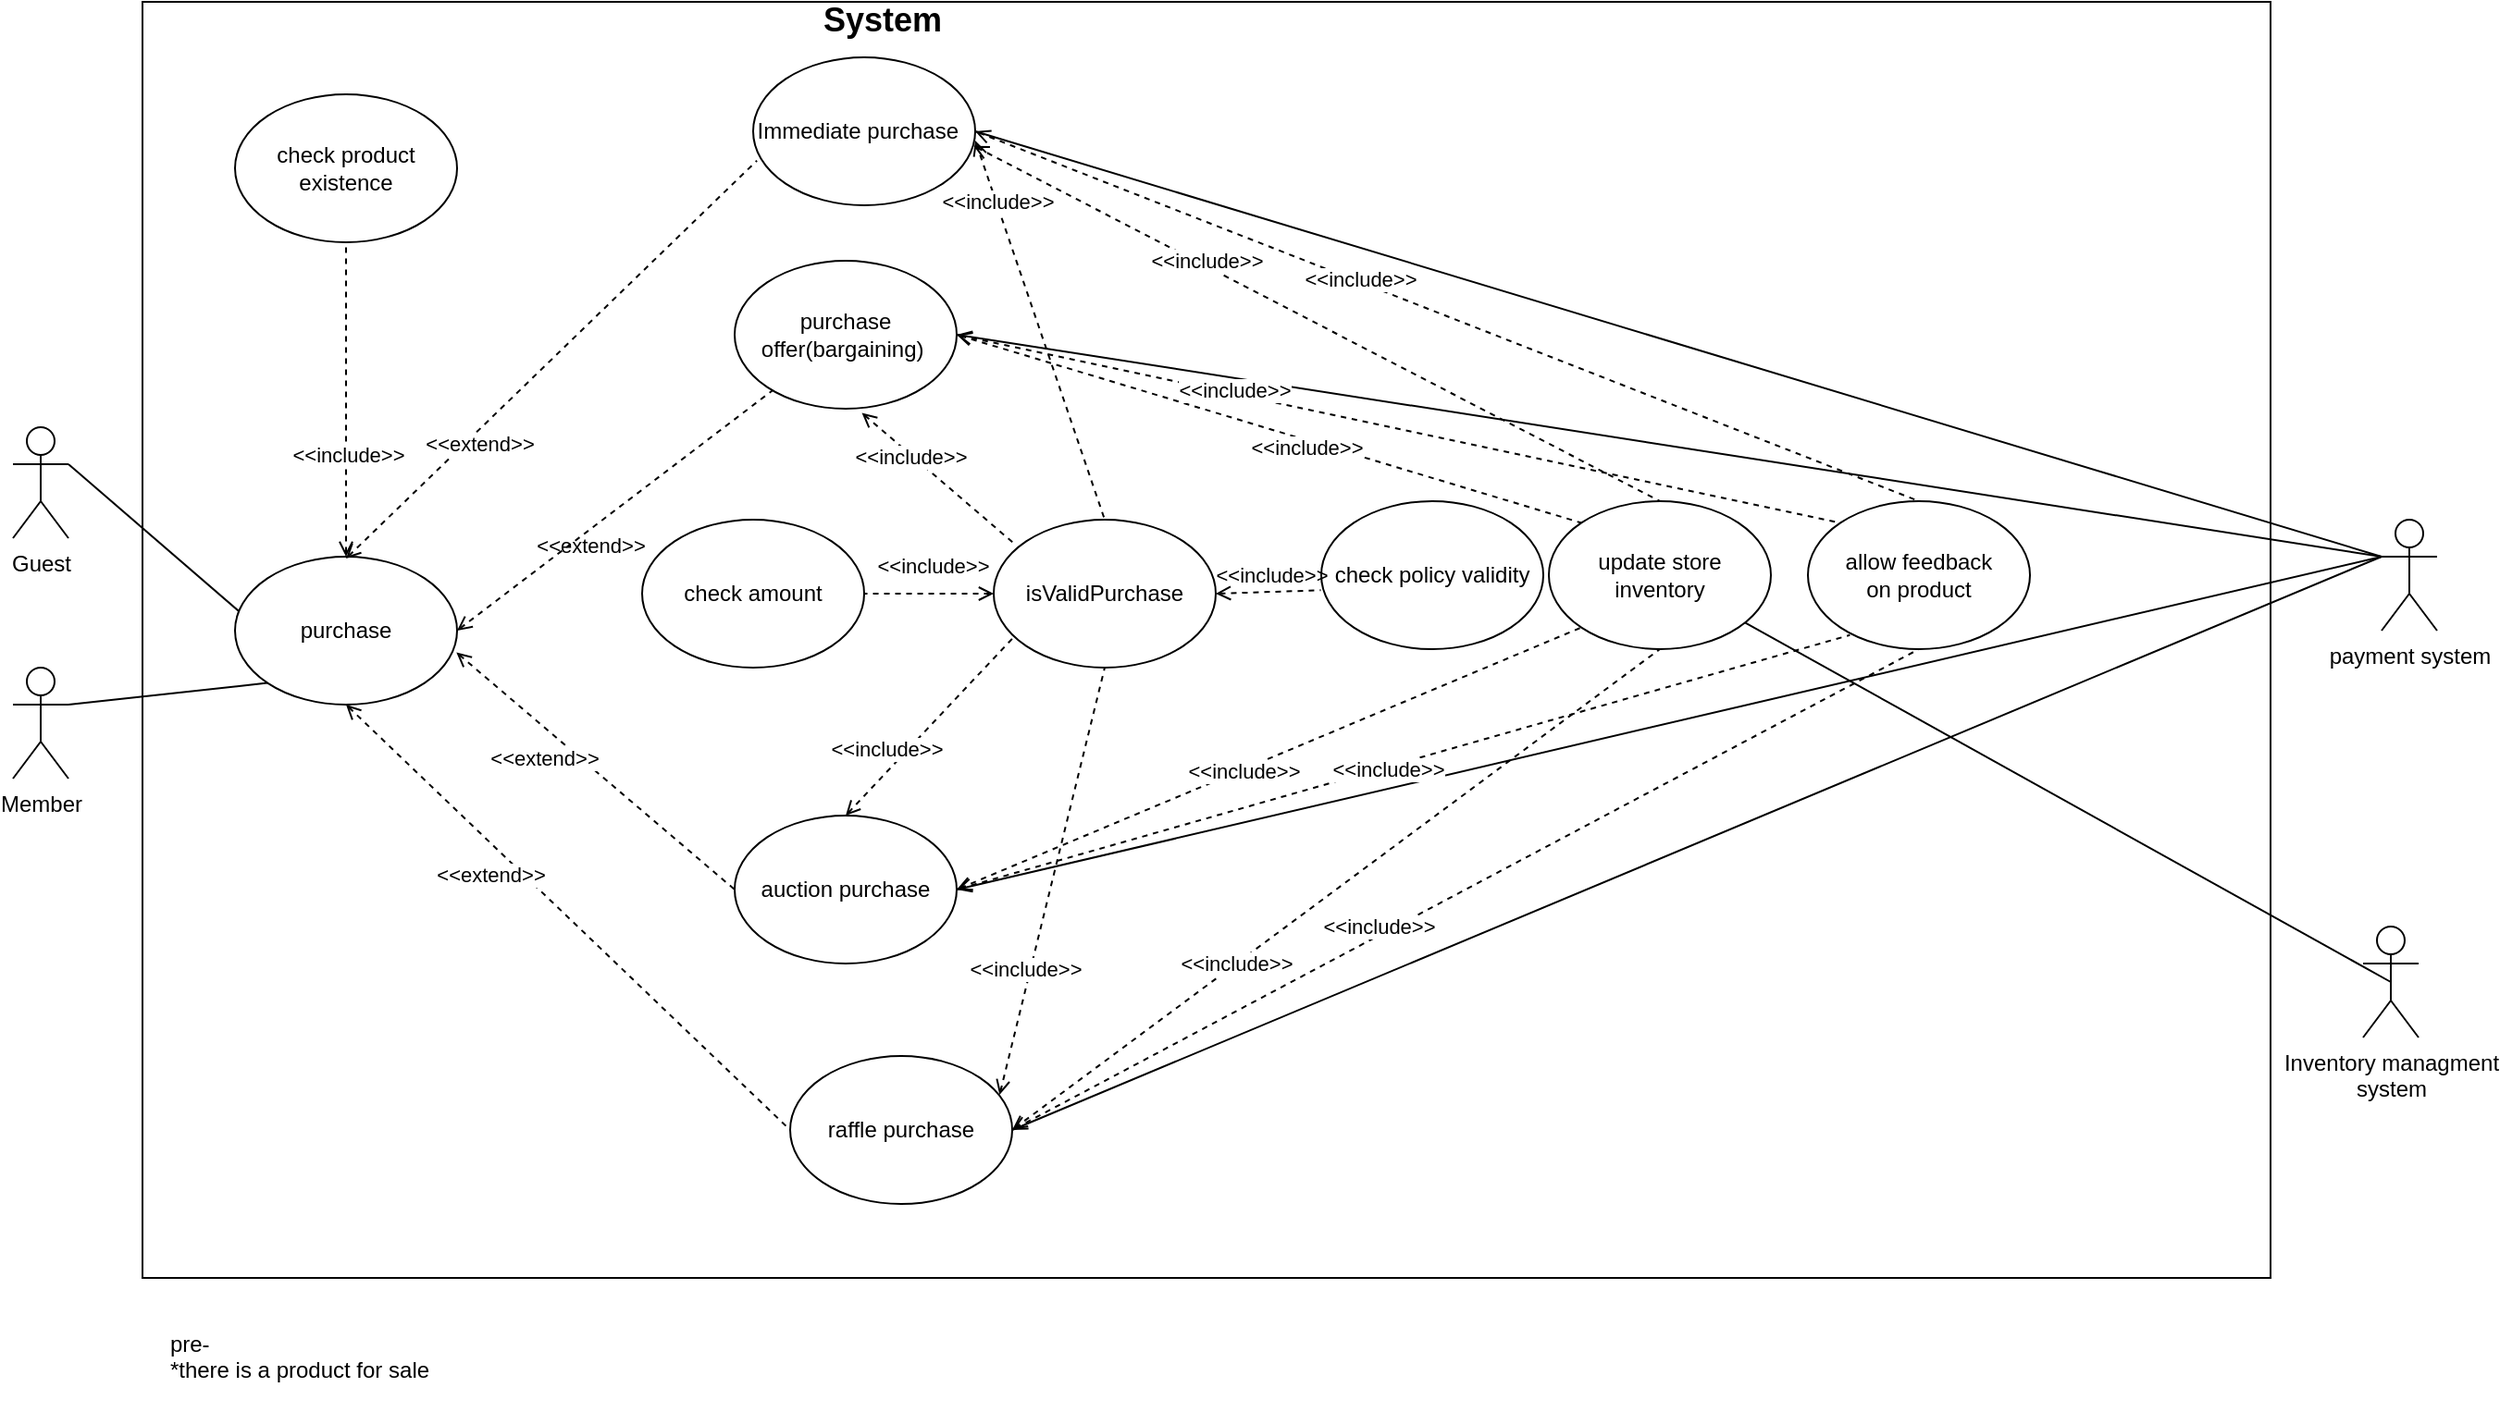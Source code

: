 <mxfile version="14.6.10" type="device" pages="5"><diagram id="LYYo90XzuGMvSSQ_Qr7-" name="use case 2.9"><mxGraphModel dx="1483" dy="829" grid="1" gridSize="10" guides="1" tooltips="1" connect="1" arrows="1" fold="1" page="1" pageScale="1" pageWidth="827" pageHeight="1169" math="0" shadow="0"><root><mxCell id="0"/><mxCell id="1" parent="0"/><mxCell id="b2Fs6pZOKG2eScJOrIsH-1" value="" style="rounded=0;whiteSpace=wrap;html=1;" parent="1" vertex="1"><mxGeometry x="190" y="20" width="1150" height="690" as="geometry"/></mxCell><mxCell id="b2Fs6pZOKG2eScJOrIsH-2" value="&lt;font style=&quot;font-size: 18px&quot;&gt;&lt;b&gt;System&lt;/b&gt;&lt;/font&gt;" style="text;html=1;strokeColor=none;fillColor=none;align=center;verticalAlign=middle;whiteSpace=wrap;rounded=0;" parent="1" vertex="1"><mxGeometry x="570" y="20" width="40" height="20" as="geometry"/></mxCell><mxCell id="b2Fs6pZOKG2eScJOrIsH-3" value="Guest" style="shape=umlActor;verticalLabelPosition=bottom;verticalAlign=top;html=1;outlineConnect=0;" parent="1" vertex="1"><mxGeometry x="120" y="250" width="30" height="60" as="geometry"/></mxCell><mxCell id="b2Fs6pZOKG2eScJOrIsH-6" value="Immediate purchase&amp;nbsp;&amp;nbsp;" style="ellipse;whiteSpace=wrap;html=1;" parent="1" vertex="1"><mxGeometry x="520" y="50" width="120" height="80" as="geometry"/></mxCell><mxCell id="b2Fs6pZOKG2eScJOrIsH-7" value="purchase offer(bargaining)&amp;nbsp;" style="ellipse;whiteSpace=wrap;html=1;" parent="1" vertex="1"><mxGeometry x="510" y="160" width="120" height="80" as="geometry"/></mxCell><mxCell id="b2Fs6pZOKG2eScJOrIsH-8" value="auction purchase" style="ellipse;whiteSpace=wrap;html=1;" parent="1" vertex="1"><mxGeometry x="510" y="460" width="120" height="80" as="geometry"/></mxCell><mxCell id="b2Fs6pZOKG2eScJOrIsH-9" value="raffle purchase" style="ellipse;whiteSpace=wrap;html=1;" parent="1" vertex="1"><mxGeometry x="540" y="590" width="120" height="80" as="geometry"/></mxCell><mxCell id="b2Fs6pZOKG2eScJOrIsH-14" value="payment system" style="shape=umlActor;verticalLabelPosition=bottom;verticalAlign=top;html=1;outlineConnect=0;" parent="1" vertex="1"><mxGeometry x="1400" y="300" width="30" height="60" as="geometry"/></mxCell><mxCell id="b2Fs6pZOKG2eScJOrIsH-15" value="" style="endArrow=none;html=1;strokeWidth=1;exitX=1;exitY=0.5;exitDx=0;exitDy=0;entryX=0;entryY=0.333;entryDx=0;entryDy=0;entryPerimeter=0;" parent="1" source="b2Fs6pZOKG2eScJOrIsH-6" target="b2Fs6pZOKG2eScJOrIsH-14" edge="1"><mxGeometry width="50" height="50" relative="1" as="geometry"><mxPoint x="390" y="310" as="sourcePoint"/><mxPoint x="440" y="260" as="targetPoint"/></mxGeometry></mxCell><mxCell id="b2Fs6pZOKG2eScJOrIsH-16" value="" style="endArrow=none;html=1;strokeWidth=1;entryX=1;entryY=0.5;entryDx=0;entryDy=0;exitX=0;exitY=0.333;exitDx=0;exitDy=0;exitPerimeter=0;" parent="1" source="b2Fs6pZOKG2eScJOrIsH-14" target="b2Fs6pZOKG2eScJOrIsH-7" edge="1"><mxGeometry width="50" height="50" relative="1" as="geometry"><mxPoint x="390" y="310" as="sourcePoint"/><mxPoint x="440" y="260" as="targetPoint"/></mxGeometry></mxCell><mxCell id="b2Fs6pZOKG2eScJOrIsH-17" value="" style="endArrow=none;html=1;strokeWidth=1;exitX=1;exitY=0.5;exitDx=0;exitDy=0;entryX=0;entryY=0.333;entryDx=0;entryDy=0;entryPerimeter=0;" parent="1" source="b2Fs6pZOKG2eScJOrIsH-8" target="b2Fs6pZOKG2eScJOrIsH-14" edge="1"><mxGeometry width="50" height="50" relative="1" as="geometry"><mxPoint x="390" y="310" as="sourcePoint"/><mxPoint x="440" y="260" as="targetPoint"/></mxGeometry></mxCell><mxCell id="b2Fs6pZOKG2eScJOrIsH-18" value="" style="endArrow=none;html=1;strokeWidth=1;exitX=1;exitY=0.5;exitDx=0;exitDy=0;entryX=0;entryY=0.333;entryDx=0;entryDy=0;entryPerimeter=0;" parent="1" source="b2Fs6pZOKG2eScJOrIsH-9" target="b2Fs6pZOKG2eScJOrIsH-14" edge="1"><mxGeometry width="50" height="50" relative="1" as="geometry"><mxPoint x="390" y="310" as="sourcePoint"/><mxPoint x="670" y="270" as="targetPoint"/></mxGeometry></mxCell><mxCell id="xn1g7ngLFAxdrp32-3mi-1" value="Member" style="shape=umlActor;verticalLabelPosition=bottom;verticalAlign=top;html=1;outlineConnect=0;" parent="1" vertex="1"><mxGeometry x="120" y="380" width="30" height="60" as="geometry"/></mxCell><mxCell id="WsXYbsfWdPV_cUbZ-mYJ-1" value="&lt;div style=&quot;text-align: left&quot;&gt;&lt;span&gt;pre-&lt;/span&gt;&lt;/div&gt;&lt;div style=&quot;text-align: left&quot;&gt;&lt;span&gt;*there is a product for sale&lt;/span&gt;&lt;/div&gt;&lt;div style=&quot;text-align: left&quot;&gt;&lt;br&gt;&lt;/div&gt;" style="text;html=1;strokeColor=none;fillColor=none;align=center;verticalAlign=middle;whiteSpace=wrap;rounded=0;" parent="1" vertex="1"><mxGeometry x="200" y="750" width="150" height="20" as="geometry"/></mxCell><mxCell id="vqwUWqQUF5Ha8Q0E7uZ_-1" value="purchase" style="ellipse;whiteSpace=wrap;html=1;" parent="1" vertex="1"><mxGeometry x="240" y="320" width="120" height="80" as="geometry"/></mxCell><mxCell id="vqwUWqQUF5Ha8Q0E7uZ_-2" value="" style="endArrow=none;html=1;exitX=1;exitY=0.333;exitDx=0;exitDy=0;exitPerimeter=0;entryX=0.017;entryY=0.368;entryDx=0;entryDy=0;entryPerimeter=0;" parent="1" source="b2Fs6pZOKG2eScJOrIsH-3" target="vqwUWqQUF5Ha8Q0E7uZ_-1" edge="1"><mxGeometry width="50" height="50" relative="1" as="geometry"><mxPoint x="390" y="320" as="sourcePoint"/><mxPoint x="440" y="270" as="targetPoint"/></mxGeometry></mxCell><mxCell id="vqwUWqQUF5Ha8Q0E7uZ_-3" value="" style="endArrow=none;html=1;exitX=1;exitY=0.333;exitDx=0;exitDy=0;exitPerimeter=0;entryX=0;entryY=1;entryDx=0;entryDy=0;" parent="1" source="xn1g7ngLFAxdrp32-3mi-1" target="vqwUWqQUF5Ha8Q0E7uZ_-1" edge="1"><mxGeometry width="50" height="50" relative="1" as="geometry"><mxPoint x="390" y="320" as="sourcePoint"/><mxPoint x="440" y="270" as="targetPoint"/></mxGeometry></mxCell><mxCell id="vqwUWqQUF5Ha8Q0E7uZ_-4" value="check product existence" style="ellipse;whiteSpace=wrap;html=1;" parent="1" vertex="1"><mxGeometry x="240" y="70" width="120" height="80" as="geometry"/></mxCell><mxCell id="WebZ_HDchoamNrW-QF0N-2" value="" style="endArrow=none;html=1;exitX=0.5;exitY=0;exitDx=0;exitDy=0;dashed=1;startArrow=open;startFill=0;" parent="1" source="vqwUWqQUF5Ha8Q0E7uZ_-1" target="vqwUWqQUF5Ha8Q0E7uZ_-4" edge="1"><mxGeometry width="50" height="50" relative="1" as="geometry"><mxPoint x="299.5" y="260" as="sourcePoint"/><mxPoint x="299.5" y="200" as="targetPoint"/></mxGeometry></mxCell><mxCell id="FwOVePtfRoRZjrnlJdae-1" value="&amp;lt;&amp;lt;include&amp;gt;&amp;gt;" style="edgeLabel;html=1;align=center;verticalAlign=middle;resizable=0;points=[];" parent="WebZ_HDchoamNrW-QF0N-2" vertex="1" connectable="0"><mxGeometry x="-0.54" y="-3" relative="1" as="geometry"><mxPoint x="-2" y="-16" as="offset"/></mxGeometry></mxCell><mxCell id="NxCVzPVJ4UTw1zER4ajZ-1" value="" style="endArrow=none;dashed=1;html=1;strokeWidth=1;entryX=0.017;entryY=0.698;entryDx=0;entryDy=0;endFill=0;entryPerimeter=0;startArrow=open;startFill=0;" parent="1" target="b2Fs6pZOKG2eScJOrIsH-6" edge="1"><mxGeometry width="50" height="50" relative="1" as="geometry"><mxPoint x="300" y="321" as="sourcePoint"/><mxPoint x="304.03" y="417.38" as="targetPoint"/></mxGeometry></mxCell><mxCell id="NxCVzPVJ4UTw1zER4ajZ-2" value="&amp;lt;&amp;lt;extend&amp;gt;&amp;gt;" style="edgeLabel;html=1;align=center;verticalAlign=middle;resizable=0;points=[];" parent="NxCVzPVJ4UTw1zER4ajZ-1" vertex="1" connectable="0"><mxGeometry x="-0.307" relative="1" as="geometry"><mxPoint x="-5.07" y="12.26" as="offset"/></mxGeometry></mxCell><mxCell id="MO4QFQQY7Mv7rf0YVzIj-1" value="" style="endArrow=none;dashed=1;html=1;strokeWidth=1;exitX=1;exitY=0.5;exitDx=0;exitDy=0;endFill=0;startArrow=open;startFill=0;" parent="1" source="vqwUWqQUF5Ha8Q0E7uZ_-1" target="b2Fs6pZOKG2eScJOrIsH-7" edge="1"><mxGeometry width="50" height="50" relative="1" as="geometry"><mxPoint x="397.574" y="178.284" as="sourcePoint"/><mxPoint x="321.6" y="413.04" as="targetPoint"/></mxGeometry></mxCell><mxCell id="MO4QFQQY7Mv7rf0YVzIj-2" value="&amp;lt;&amp;lt;extend&amp;gt;&amp;gt;" style="edgeLabel;html=1;align=center;verticalAlign=middle;resizable=0;points=[];labelBackgroundColor=none;" parent="MO4QFQQY7Mv7rf0YVzIj-1" vertex="1" connectable="0"><mxGeometry x="-0.307" relative="1" as="geometry"><mxPoint x="12" y="-1" as="offset"/></mxGeometry></mxCell><mxCell id="MO4QFQQY7Mv7rf0YVzIj-3" value="" style="endArrow=none;dashed=1;html=1;strokeWidth=1;entryX=0;entryY=0.5;entryDx=0;entryDy=0;endFill=0;startArrow=open;startFill=0;exitX=0.997;exitY=0.647;exitDx=0;exitDy=0;exitPerimeter=0;" parent="1" target="b2Fs6pZOKG2eScJOrIsH-8" edge="1" source="vqwUWqQUF5Ha8Q0E7uZ_-1"><mxGeometry width="50" height="50" relative="1" as="geometry"><mxPoint x="350" y="306" as="sourcePoint"/><mxPoint x="331.6" y="423.04" as="targetPoint"/></mxGeometry></mxCell><mxCell id="MO4QFQQY7Mv7rf0YVzIj-4" value="&amp;lt;&amp;lt;extend&amp;gt;&amp;gt;" style="edgeLabel;html=1;align=center;verticalAlign=middle;resizable=0;points=[];" parent="MO4QFQQY7Mv7rf0YVzIj-3" vertex="1" connectable="0"><mxGeometry x="-0.307" relative="1" as="geometry"><mxPoint x="-5.07" y="12.26" as="offset"/></mxGeometry></mxCell><mxCell id="MO4QFQQY7Mv7rf0YVzIj-5" value="" style="endArrow=none;dashed=1;html=1;strokeWidth=1;exitX=0.5;exitY=1;exitDx=0;exitDy=0;entryX=0;entryY=0.5;entryDx=0;entryDy=0;endFill=0;startArrow=open;startFill=0;" parent="1" source="vqwUWqQUF5Ha8Q0E7uZ_-1" target="b2Fs6pZOKG2eScJOrIsH-9" edge="1"><mxGeometry width="50" height="50" relative="1" as="geometry"><mxPoint x="417.574" y="198.284" as="sourcePoint"/><mxPoint x="341.6" y="433.04" as="targetPoint"/></mxGeometry></mxCell><mxCell id="MO4QFQQY7Mv7rf0YVzIj-6" value="&amp;lt;&amp;lt;extend&amp;gt;&amp;gt;" style="edgeLabel;html=1;align=center;verticalAlign=middle;resizable=0;points=[];" parent="MO4QFQQY7Mv7rf0YVzIj-5" vertex="1" connectable="0"><mxGeometry x="-0.307" relative="1" as="geometry"><mxPoint x="-5.07" y="12.26" as="offset"/></mxGeometry></mxCell><mxCell id="M95Yaop4t_9F8HB49w1v-1" value="check policy validity" style="ellipse;whiteSpace=wrap;html=1;labelBackgroundColor=none;" parent="1" vertex="1"><mxGeometry x="827" y="290" width="120" height="80" as="geometry"/></mxCell><mxCell id="M95Yaop4t_9F8HB49w1v-2" value="" style="endArrow=none;html=1;entryX=-0.002;entryY=0.602;entryDx=0;entryDy=0;dashed=1;startArrow=open;startFill=0;exitX=1;exitY=0.5;exitDx=0;exitDy=0;entryPerimeter=0;" parent="1" source="M95Yaop4t_9F8HB49w1v-5" target="M95Yaop4t_9F8HB49w1v-1" edge="1"><mxGeometry width="50" height="50" relative="1" as="geometry"><mxPoint x="309.5" y="270" as="sourcePoint"/><mxPoint x="309.5" y="210" as="targetPoint"/></mxGeometry></mxCell><mxCell id="M95Yaop4t_9F8HB49w1v-3" value="&amp;lt;&amp;lt;include&amp;gt;&amp;gt;" style="edgeLabel;html=1;align=center;verticalAlign=middle;resizable=0;points=[];labelBackgroundColor=none;" parent="M95Yaop4t_9F8HB49w1v-2" vertex="1" connectable="0"><mxGeometry x="-0.54" y="-3" relative="1" as="geometry"><mxPoint x="17" y="-13" as="offset"/></mxGeometry></mxCell><mxCell id="M95Yaop4t_9F8HB49w1v-5" value="isValidPurchase" style="ellipse;whiteSpace=wrap;html=1;labelBackgroundColor=none;" parent="1" vertex="1"><mxGeometry x="650" y="300" width="120" height="80" as="geometry"/></mxCell><mxCell id="M95Yaop4t_9F8HB49w1v-6" value="" style="endArrow=none;html=1;entryX=0.5;entryY=0;entryDx=0;entryDy=0;dashed=1;startArrow=open;startFill=0;" parent="1" target="M95Yaop4t_9F8HB49w1v-5" edge="1"><mxGeometry width="50" height="50" relative="1" as="geometry"><mxPoint x="640" y="95" as="sourcePoint"/><mxPoint x="659.5" y="250" as="targetPoint"/></mxGeometry></mxCell><mxCell id="M95Yaop4t_9F8HB49w1v-7" value="&amp;lt;&amp;lt;include&amp;gt;&amp;gt;" style="edgeLabel;html=1;align=center;verticalAlign=middle;resizable=0;points=[];" parent="M95Yaop4t_9F8HB49w1v-6" vertex="1" connectable="0"><mxGeometry x="-0.54" y="-3" relative="1" as="geometry"><mxPoint x="-2" y="-16" as="offset"/></mxGeometry></mxCell><mxCell id="M95Yaop4t_9F8HB49w1v-8" value="" style="endArrow=none;html=1;exitX=0.573;exitY=1.028;exitDx=0;exitDy=0;dashed=1;startArrow=open;startFill=0;exitPerimeter=0;entryX=0.097;entryY=0.168;entryDx=0;entryDy=0;entryPerimeter=0;" parent="1" source="b2Fs6pZOKG2eScJOrIsH-7" target="M95Yaop4t_9F8HB49w1v-5" edge="1"><mxGeometry width="50" height="50" relative="1" as="geometry"><mxPoint x="720.84" y="94.64" as="sourcePoint"/><mxPoint x="618" y="312" as="targetPoint"/></mxGeometry></mxCell><mxCell id="M95Yaop4t_9F8HB49w1v-9" value="&amp;lt;&amp;lt;include&amp;gt;&amp;gt;" style="edgeLabel;html=1;align=center;verticalAlign=middle;resizable=0;points=[];" parent="M95Yaop4t_9F8HB49w1v-8" vertex="1" connectable="0"><mxGeometry x="-0.54" y="-3" relative="1" as="geometry"><mxPoint x="9" y="5" as="offset"/></mxGeometry></mxCell><mxCell id="M95Yaop4t_9F8HB49w1v-12" value="" style="endArrow=none;html=1;exitX=0.5;exitY=0;exitDx=0;exitDy=0;entryX=0.1;entryY=0.778;entryDx=0;entryDy=0;dashed=1;startArrow=open;startFill=0;entryPerimeter=0;" parent="1" source="b2Fs6pZOKG2eScJOrIsH-8" target="M95Yaop4t_9F8HB49w1v-5" edge="1"><mxGeometry width="50" height="50" relative="1" as="geometry"><mxPoint x="570" y="350" as="sourcePoint"/><mxPoint x="570" y="290" as="targetPoint"/></mxGeometry></mxCell><mxCell id="M95Yaop4t_9F8HB49w1v-13" value="&amp;lt;&amp;lt;include&amp;gt;&amp;gt;" style="edgeLabel;html=1;align=center;verticalAlign=middle;resizable=0;points=[];" parent="M95Yaop4t_9F8HB49w1v-12" vertex="1" connectable="0"><mxGeometry x="-0.54" y="-3" relative="1" as="geometry"><mxPoint x="-2" y="-16" as="offset"/></mxGeometry></mxCell><mxCell id="M95Yaop4t_9F8HB49w1v-14" value="" style="endArrow=none;html=1;exitX=0.943;exitY=0.263;exitDx=0;exitDy=0;entryX=0.5;entryY=1;entryDx=0;entryDy=0;dashed=1;startArrow=open;startFill=0;exitPerimeter=0;" parent="1" source="b2Fs6pZOKG2eScJOrIsH-9" target="M95Yaop4t_9F8HB49w1v-5" edge="1"><mxGeometry width="50" height="50" relative="1" as="geometry"><mxPoint x="319.5" y="280" as="sourcePoint"/><mxPoint x="319.5" y="220" as="targetPoint"/></mxGeometry></mxCell><mxCell id="M95Yaop4t_9F8HB49w1v-15" value="&amp;lt;&amp;lt;include&amp;gt;&amp;gt;" style="edgeLabel;html=1;align=center;verticalAlign=middle;resizable=0;points=[];" parent="M95Yaop4t_9F8HB49w1v-14" vertex="1" connectable="0"><mxGeometry x="-0.54" y="-3" relative="1" as="geometry"><mxPoint x="-2" y="-16" as="offset"/></mxGeometry></mxCell><mxCell id="9-e99OowGKj36wPuxWfR-10" style="edgeStyle=none;rounded=0;orthogonalLoop=1;jettySize=auto;html=1;endArrow=none;endFill=0;entryX=0.5;entryY=0.5;entryDx=0;entryDy=0;entryPerimeter=0;" edge="1" parent="1" source="h29Qi-o2NtULIcQZ-Rpz-1" target="9-e99OowGKj36wPuxWfR-9"><mxGeometry relative="1" as="geometry"/></mxCell><mxCell id="h29Qi-o2NtULIcQZ-Rpz-1" value="update store inventory" style="ellipse;whiteSpace=wrap;html=1;labelBackgroundColor=none;" vertex="1" parent="1"><mxGeometry x="950" y="290" width="120" height="80" as="geometry"/></mxCell><mxCell id="9-e99OowGKj36wPuxWfR-1" value="" style="endArrow=none;html=1;exitX=0.993;exitY=0.598;exitDx=0;exitDy=0;entryX=0.5;entryY=0;entryDx=0;entryDy=0;dashed=1;startArrow=open;startFill=0;exitPerimeter=0;" edge="1" parent="1" source="b2Fs6pZOKG2eScJOrIsH-6" target="h29Qi-o2NtULIcQZ-Rpz-1"><mxGeometry width="50" height="50" relative="1" as="geometry"><mxPoint x="660.84" y="104.64" as="sourcePoint"/><mxPoint x="670" y="310" as="targetPoint"/></mxGeometry></mxCell><mxCell id="9-e99OowGKj36wPuxWfR-2" value="&amp;lt;&amp;lt;include&amp;gt;&amp;gt;" style="edgeLabel;html=1;align=center;verticalAlign=middle;resizable=0;points=[];" vertex="1" connectable="0" parent="9-e99OowGKj36wPuxWfR-1"><mxGeometry x="-0.54" y="-3" relative="1" as="geometry"><mxPoint x="42" y="15" as="offset"/></mxGeometry></mxCell><mxCell id="9-e99OowGKj36wPuxWfR-3" value="" style="endArrow=none;html=1;exitX=1;exitY=0.5;exitDx=0;exitDy=0;entryX=0;entryY=0;entryDx=0;entryDy=0;dashed=1;startArrow=open;startFill=0;" edge="1" parent="1" source="b2Fs6pZOKG2eScJOrIsH-7" target="h29Qi-o2NtULIcQZ-Rpz-1"><mxGeometry width="50" height="50" relative="1" as="geometry"><mxPoint x="670.84" y="114.64" as="sourcePoint"/><mxPoint x="680" y="320" as="targetPoint"/></mxGeometry></mxCell><mxCell id="9-e99OowGKj36wPuxWfR-4" value="&amp;lt;&amp;lt;include&amp;gt;&amp;gt;" style="edgeLabel;html=1;align=center;verticalAlign=middle;resizable=0;points=[];labelBackgroundColor=#ffffff;labelBorderColor=none;" vertex="1" connectable="0" parent="9-e99OowGKj36wPuxWfR-3"><mxGeometry x="-0.54" y="-3" relative="1" as="geometry"><mxPoint x="73" y="4" as="offset"/></mxGeometry></mxCell><mxCell id="9-e99OowGKj36wPuxWfR-5" value="" style="endArrow=none;html=1;exitX=1;exitY=0.5;exitDx=0;exitDy=0;entryX=0;entryY=1;entryDx=0;entryDy=0;dashed=1;startArrow=open;startFill=0;" edge="1" parent="1" source="b2Fs6pZOKG2eScJOrIsH-8" target="h29Qi-o2NtULIcQZ-Rpz-1"><mxGeometry width="50" height="50" relative="1" as="geometry"><mxPoint x="680.84" y="124.64" as="sourcePoint"/><mxPoint x="690" y="330" as="targetPoint"/></mxGeometry></mxCell><mxCell id="9-e99OowGKj36wPuxWfR-6" value="&amp;lt;&amp;lt;include&amp;gt;&amp;gt;" style="edgeLabel;html=1;align=center;verticalAlign=middle;resizable=0;points=[];" vertex="1" connectable="0" parent="9-e99OowGKj36wPuxWfR-5"><mxGeometry x="-0.54" y="-3" relative="1" as="geometry"><mxPoint x="76" y="-35" as="offset"/></mxGeometry></mxCell><mxCell id="9-e99OowGKj36wPuxWfR-7" value="" style="endArrow=none;html=1;exitX=1;exitY=0.5;exitDx=0;exitDy=0;entryX=0.5;entryY=1;entryDx=0;entryDy=0;dashed=1;startArrow=open;startFill=0;" edge="1" parent="1" source="b2Fs6pZOKG2eScJOrIsH-9" target="h29Qi-o2NtULIcQZ-Rpz-1"><mxGeometry width="50" height="50" relative="1" as="geometry"><mxPoint x="690.84" y="134.64" as="sourcePoint"/><mxPoint x="700" y="340" as="targetPoint"/></mxGeometry></mxCell><mxCell id="9-e99OowGKj36wPuxWfR-8" value="&amp;lt;&amp;lt;include&amp;gt;&amp;gt;" style="edgeLabel;html=1;align=center;verticalAlign=middle;resizable=0;points=[];" vertex="1" connectable="0" parent="9-e99OowGKj36wPuxWfR-7"><mxGeometry x="-0.54" y="-3" relative="1" as="geometry"><mxPoint x="38" y="-33" as="offset"/></mxGeometry></mxCell><mxCell id="9-e99OowGKj36wPuxWfR-9" value="Inventory managment &lt;br&gt;system" style="shape=umlActor;verticalLabelPosition=bottom;verticalAlign=top;html=1;outlineConnect=0;labelBackgroundColor=none;fillColor=#ffffff;" vertex="1" parent="1"><mxGeometry x="1390" y="520" width="30" height="60" as="geometry"/></mxCell><mxCell id="fnFui_RcFZ9qfnGrlKjP-2" value="allow feedback&lt;br&gt;on product" style="ellipse;whiteSpace=wrap;html=1;labelBackgroundColor=none;fillColor=#ffffff;" vertex="1" parent="1"><mxGeometry x="1090" y="290" width="120" height="80" as="geometry"/></mxCell><mxCell id="fnFui_RcFZ9qfnGrlKjP-3" value="" style="endArrow=none;html=1;exitX=1;exitY=0.5;exitDx=0;exitDy=0;entryX=0.5;entryY=0;entryDx=0;entryDy=0;dashed=1;startArrow=open;startFill=0;" edge="1" parent="1" source="b2Fs6pZOKG2eScJOrIsH-6" target="fnFui_RcFZ9qfnGrlKjP-2"><mxGeometry width="50" height="50" relative="1" as="geometry"><mxPoint x="649.16" y="107.84" as="sourcePoint"/><mxPoint x="1020" y="300" as="targetPoint"/></mxGeometry></mxCell><mxCell id="fnFui_RcFZ9qfnGrlKjP-4" value="&amp;lt;&amp;lt;include&amp;gt;&amp;gt;" style="edgeLabel;html=1;align=center;verticalAlign=middle;resizable=0;points=[];" vertex="1" connectable="0" parent="fnFui_RcFZ9qfnGrlKjP-3"><mxGeometry x="-0.54" y="-3" relative="1" as="geometry"><mxPoint x="92" y="31" as="offset"/></mxGeometry></mxCell><mxCell id="fnFui_RcFZ9qfnGrlKjP-5" value="" style="endArrow=none;html=1;exitX=1;exitY=0.5;exitDx=0;exitDy=0;entryX=0;entryY=0;entryDx=0;entryDy=0;dashed=1;startArrow=open;startFill=0;" edge="1" parent="1" source="b2Fs6pZOKG2eScJOrIsH-7" target="fnFui_RcFZ9qfnGrlKjP-2"><mxGeometry width="50" height="50" relative="1" as="geometry"><mxPoint x="659.16" y="117.84" as="sourcePoint"/><mxPoint x="1030" y="310" as="targetPoint"/></mxGeometry></mxCell><mxCell id="fnFui_RcFZ9qfnGrlKjP-6" value="&amp;lt;&amp;lt;include&amp;gt;&amp;gt;" style="edgeLabel;html=1;align=center;verticalAlign=middle;resizable=0;points=[];" vertex="1" connectable="0" parent="fnFui_RcFZ9qfnGrlKjP-5"><mxGeometry x="-0.54" y="-3" relative="1" as="geometry"><mxPoint x="79" y="34" as="offset"/></mxGeometry></mxCell><mxCell id="fnFui_RcFZ9qfnGrlKjP-7" value="&amp;lt;&amp;lt;include&amp;gt;&amp;gt;" style="edgeLabel;html=1;align=center;verticalAlign=middle;resizable=0;points=[];" vertex="1" connectable="0" parent="1"><mxGeometry x="780.004" y="229.996" as="geometry"/></mxCell><mxCell id="fnFui_RcFZ9qfnGrlKjP-10" value="" style="endArrow=none;html=1;entryX=0.5;entryY=1;entryDx=0;entryDy=0;dashed=1;startArrow=open;startFill=0;" edge="1" parent="1" target="fnFui_RcFZ9qfnGrlKjP-2"><mxGeometry width="50" height="50" relative="1" as="geometry"><mxPoint x="660" y="630" as="sourcePoint"/><mxPoint x="1020" y="380" as="targetPoint"/></mxGeometry></mxCell><mxCell id="fnFui_RcFZ9qfnGrlKjP-11" value="&amp;lt;&amp;lt;include&amp;gt;&amp;gt;" style="edgeLabel;html=1;align=center;verticalAlign=middle;resizable=0;points=[];" vertex="1" connectable="0" parent="fnFui_RcFZ9qfnGrlKjP-10"><mxGeometry x="-0.54" y="-3" relative="1" as="geometry"><mxPoint x="84" y="-53" as="offset"/></mxGeometry></mxCell><mxCell id="fnFui_RcFZ9qfnGrlKjP-12" value="" style="endArrow=none;html=1;entryX=0.189;entryY=0.905;entryDx=0;entryDy=0;dashed=1;startArrow=open;startFill=0;entryPerimeter=0;exitX=1;exitY=0.5;exitDx=0;exitDy=0;" edge="1" parent="1" source="b2Fs6pZOKG2eScJOrIsH-8" target="fnFui_RcFZ9qfnGrlKjP-2"><mxGeometry width="50" height="50" relative="1" as="geometry"><mxPoint x="650" y="480" as="sourcePoint"/><mxPoint x="1030" y="390" as="targetPoint"/></mxGeometry></mxCell><mxCell id="fnFui_RcFZ9qfnGrlKjP-13" value="&amp;lt;&amp;lt;include&amp;gt;&amp;gt;" style="edgeLabel;html=1;align=center;verticalAlign=middle;resizable=0;points=[];" vertex="1" connectable="0" parent="fnFui_RcFZ9qfnGrlKjP-12"><mxGeometry x="-0.54" y="-3" relative="1" as="geometry"><mxPoint x="121" y="-36" as="offset"/></mxGeometry></mxCell><mxCell id="bp52VgBK-i-AeZ4B3WKr-1" value="check amount" style="ellipse;whiteSpace=wrap;html=1;labelBackgroundColor=none;" vertex="1" parent="1"><mxGeometry x="460" y="300" width="120" height="80" as="geometry"/></mxCell><mxCell id="bp52VgBK-i-AeZ4B3WKr-2" value="" style="endArrow=none;html=1;entryX=1;entryY=0.5;entryDx=0;entryDy=0;dashed=1;startArrow=open;startFill=0;exitX=0;exitY=0.5;exitDx=0;exitDy=0;" edge="1" parent="1" source="M95Yaop4t_9F8HB49w1v-5" target="bp52VgBK-i-AeZ4B3WKr-1"><mxGeometry width="50" height="50" relative="1" as="geometry"><mxPoint x="730" y="350" as="sourcePoint"/><mxPoint x="789.76" y="348.16" as="targetPoint"/></mxGeometry></mxCell><mxCell id="bp52VgBK-i-AeZ4B3WKr-3" value="&amp;lt;&amp;lt;include&amp;gt;&amp;gt;" style="edgeLabel;html=1;align=center;verticalAlign=middle;resizable=0;points=[];labelBackgroundColor=none;" vertex="1" connectable="0" parent="bp52VgBK-i-AeZ4B3WKr-2"><mxGeometry x="-0.54" y="-3" relative="1" as="geometry"><mxPoint x="-17" y="-12" as="offset"/></mxGeometry></mxCell></root></mxGraphModel></diagram><diagram id="x3O1I0SH4wNyOIBkKrDV" name="Immediate purchase  "><mxGraphModel dx="1038" dy="580" grid="1" gridSize="10" guides="1" tooltips="1" connect="1" arrows="1" fold="1" page="1" pageScale="1" pageWidth="827" pageHeight="1169" math="0" shadow="0"><root><mxCell id="Mp27AsJRZwUi8c5IHPKr-0"/><mxCell id="Mp27AsJRZwUi8c5IHPKr-1" parent="Mp27AsJRZwUi8c5IHPKr-0"/><mxCell id="Mp27AsJRZwUi8c5IHPKr-2" value="" style="rounded=0;whiteSpace=wrap;html=1;" parent="Mp27AsJRZwUi8c5IHPKr-1" vertex="1"><mxGeometry x="230" y="50" width="500" height="520" as="geometry"/></mxCell><mxCell id="Mp27AsJRZwUi8c5IHPKr-3" value="&lt;font style=&quot;font-size: 18px&quot;&gt;&lt;b&gt;System&lt;/b&gt;&lt;/font&gt;" style="text;html=1;strokeColor=none;fillColor=none;align=center;verticalAlign=middle;whiteSpace=wrap;rounded=0;" parent="Mp27AsJRZwUi8c5IHPKr-1" vertex="1"><mxGeometry x="380" y="70" width="40" height="20" as="geometry"/></mxCell><mxCell id="Mp27AsJRZwUi8c5IHPKr-4" value="Guest" style="shape=umlActor;verticalLabelPosition=bottom;verticalAlign=top;html=1;outlineConnect=0;" parent="Mp27AsJRZwUi8c5IHPKr-1" vertex="1"><mxGeometry x="130" y="250" width="30" height="60" as="geometry"/></mxCell><mxCell id="Mp27AsJRZwUi8c5IHPKr-5" value="make purchase" style="ellipse;whiteSpace=wrap;html=1;" parent="Mp27AsJRZwUi8c5IHPKr-1" vertex="1"><mxGeometry x="420" y="240" width="120" height="80" as="geometry"/></mxCell><mxCell id="Mp27AsJRZwUi8c5IHPKr-88" value="" style="endArrow=none;html=1;strokeWidth=1;exitX=0.5;exitY=0.5;exitDx=0;exitDy=0;exitPerimeter=0;entryX=0;entryY=0.5;entryDx=0;entryDy=0;" parent="Mp27AsJRZwUi8c5IHPKr-1" source="Mp27AsJRZwUi8c5IHPKr-4" target="Mp27AsJRZwUi8c5IHPKr-5" edge="1"><mxGeometry width="50" height="50" relative="1" as="geometry"><mxPoint x="390" y="320" as="sourcePoint"/><mxPoint x="440" y="270" as="targetPoint"/></mxGeometry></mxCell><mxCell id="Mp27AsJRZwUi8c5IHPKr-90" value="Payment system" style="shape=umlActor;verticalLabelPosition=bottom;verticalAlign=top;html=1;outlineConnect=0;" parent="Mp27AsJRZwUi8c5IHPKr-1" vertex="1"><mxGeometry x="770" y="250" width="30" height="60" as="geometry"/></mxCell><mxCell id="Mp27AsJRZwUi8c5IHPKr-92" value="" style="endArrow=none;html=1;strokeWidth=1;exitX=0.5;exitY=0.5;exitDx=0;exitDy=0;exitPerimeter=0;entryX=1;entryY=0.5;entryDx=0;entryDy=0;" parent="Mp27AsJRZwUi8c5IHPKr-1" source="Mp27AsJRZwUi8c5IHPKr-90" target="Mp27AsJRZwUi8c5IHPKr-5" edge="1"><mxGeometry width="50" height="50" relative="1" as="geometry"><mxPoint x="390" y="320" as="sourcePoint"/><mxPoint x="465.24" y="412.64" as="targetPoint"/></mxGeometry></mxCell><mxCell id="0LnWmASZvj8r4SmKCA6A-0" value="post-&lt;br&gt;*amount of product in store was updated&lt;br&gt;*user bought the product" style="text;html=1;strokeColor=none;fillColor=none;align=left;verticalAlign=middle;whiteSpace=wrap;rounded=0;" parent="Mp27AsJRZwUi8c5IHPKr-1" vertex="1"><mxGeometry x="40" y="575" width="620" height="20" as="geometry"/></mxCell><mxCell id="0LnWmASZvj8r4SmKCA6A-2" value="happy-&lt;br&gt;user buys the product &quot;soap&quot;, pays for it, and finish the transaction" style="text;html=1;align=left;verticalAlign=middle;resizable=0;points=[];autosize=1;strokeColor=none;" parent="Mp27AsJRZwUi8c5IHPKr-1" vertex="1"><mxGeometry x="40" y="620" width="370" height="30" as="geometry"/></mxCell><mxCell id="0LnWmASZvj8r4SmKCA6A-4" value="sad-&lt;br&gt;there are no ways for the user to make a mistake" style="text;html=1;align=left;verticalAlign=middle;resizable=0;points=[];autosize=1;strokeColor=none;" parent="Mp27AsJRZwUi8c5IHPKr-1" vertex="1"><mxGeometry x="40" y="670" width="280" height="30" as="geometry"/></mxCell></root></mxGraphModel></diagram><diagram id="xxIFkMKNj_hENoPi5NzZ" name="purchase offer(bargaining) "><mxGraphModel dx="1038" dy="580" grid="1" gridSize="10" guides="1" tooltips="1" connect="1" arrows="1" fold="1" page="1" pageScale="1" pageWidth="827" pageHeight="1169" math="0" shadow="0"><root><mxCell id="NS_hONS-Wo-LpTFMB2IX-0"/><mxCell id="NS_hONS-Wo-LpTFMB2IX-1" parent="NS_hONS-Wo-LpTFMB2IX-0"/><mxCell id="NS_hONS-Wo-LpTFMB2IX-2" value="" style="rounded=0;whiteSpace=wrap;html=1;" parent="NS_hONS-Wo-LpTFMB2IX-1" vertex="1"><mxGeometry x="160" y="50" width="620" height="600" as="geometry"/></mxCell><mxCell id="NS_hONS-Wo-LpTFMB2IX-3" value="&lt;font style=&quot;font-size: 18px&quot;&gt;&lt;b&gt;System&lt;/b&gt;&lt;/font&gt;" style="text;html=1;strokeColor=none;fillColor=none;align=center;verticalAlign=middle;whiteSpace=wrap;rounded=0;" parent="NS_hONS-Wo-LpTFMB2IX-1" vertex="1"><mxGeometry x="380" y="70" width="40" height="20" as="geometry"/></mxCell><mxCell id="NS_hONS-Wo-LpTFMB2IX-4" value="Guest" style="shape=umlActor;verticalLabelPosition=bottom;verticalAlign=top;html=1;outlineConnect=0;" parent="NS_hONS-Wo-LpTFMB2IX-1" vertex="1"><mxGeometry x="110" y="110" width="30" height="60" as="geometry"/></mxCell><mxCell id="76Qj8-6WFLYo_S9vIB8s-10" style="edgeStyle=none;rounded=0;orthogonalLoop=1;jettySize=auto;html=1;endArrow=none;endFill=0;" edge="1" parent="NS_hONS-Wo-LpTFMB2IX-1" source="NS_hONS-Wo-LpTFMB2IX-6" target="76Qj8-6WFLYo_S9vIB8s-1"><mxGeometry relative="1" as="geometry"/></mxCell><mxCell id="NS_hONS-Wo-LpTFMB2IX-6" value="offer price to owner/manager" style="ellipse;whiteSpace=wrap;html=1;" parent="NS_hONS-Wo-LpTFMB2IX-1" vertex="1"><mxGeometry x="370" y="100" width="120" height="80" as="geometry"/></mxCell><mxCell id="NS_hONS-Wo-LpTFMB2IX-9" value="" style="endArrow=none;html=1;strokeWidth=1;exitX=0.5;exitY=0.5;exitDx=0;exitDy=0;exitPerimeter=0;entryX=0;entryY=0.5;entryDx=0;entryDy=0;" parent="NS_hONS-Wo-LpTFMB2IX-1" source="NS_hONS-Wo-LpTFMB2IX-4" target="NS_hONS-Wo-LpTFMB2IX-6" edge="1"><mxGeometry width="50" height="50" relative="1" as="geometry"><mxPoint x="390" y="320" as="sourcePoint"/><mxPoint x="320" y="140" as="targetPoint"/></mxGeometry></mxCell><mxCell id="NS_hONS-Wo-LpTFMB2IX-10" value="Payment system" style="shape=umlActor;verticalLabelPosition=bottom;verticalAlign=top;html=1;outlineConnect=0;" parent="NS_hONS-Wo-LpTFMB2IX-1" vertex="1"><mxGeometry x="870" y="200" width="30" height="60" as="geometry"/></mxCell><mxCell id="76Qj8-6WFLYo_S9vIB8s-4" style="edgeStyle=none;rounded=0;orthogonalLoop=1;jettySize=auto;html=1;endArrow=none;endFill=0;entryX=0.5;entryY=0.5;entryDx=0;entryDy=0;entryPerimeter=0;" edge="1" parent="NS_hONS-Wo-LpTFMB2IX-1" source="YmDNh4i9ASDcjlH_65HV-1" target="76Qj8-6WFLYo_S9vIB8s-1"><mxGeometry relative="1" as="geometry"/></mxCell><mxCell id="YmDNh4i9ASDcjlH_65HV-1" value="reject offer" style="ellipse;whiteSpace=wrap;html=1;" parent="NS_hONS-Wo-LpTFMB2IX-1" vertex="1"><mxGeometry x="230" y="370" width="120" height="80" as="geometry"/></mxCell><mxCell id="YmDNh4i9ASDcjlH_65HV-2" value="" style="endArrow=none;dashed=1;html=1;strokeWidth=1;exitX=0;exitY=1;exitDx=0;exitDy=0;entryX=0.68;entryY=0.038;entryDx=0;entryDy=0;endFill=0;entryPerimeter=0;startArrow=open;startFill=0;" parent="NS_hONS-Wo-LpTFMB2IX-1" source="NS_hONS-Wo-LpTFMB2IX-6" target="YmDNh4i9ASDcjlH_65HV-1" edge="1"><mxGeometry width="50" height="50" relative="1" as="geometry"><mxPoint x="440" y="260" as="sourcePoint"/><mxPoint x="440" y="190" as="targetPoint"/></mxGeometry></mxCell><mxCell id="YmDNh4i9ASDcjlH_65HV-3" value="&amp;lt;&amp;lt;extend&amp;gt;&amp;gt;" style="edgeLabel;html=1;align=center;verticalAlign=middle;resizable=0;points=[];" parent="YmDNh4i9ASDcjlH_65HV-2" vertex="1" connectable="0"><mxGeometry x="-0.307" relative="1" as="geometry"><mxPoint x="-5.07" y="12.26" as="offset"/></mxGeometry></mxCell><mxCell id="76Qj8-6WFLYo_S9vIB8s-7" style="edgeStyle=none;rounded=0;orthogonalLoop=1;jettySize=auto;html=1;entryX=0.5;entryY=0.5;entryDx=0;entryDy=0;entryPerimeter=0;endArrow=none;endFill=0;" edge="1" parent="NS_hONS-Wo-LpTFMB2IX-1" source="YmDNh4i9ASDcjlH_65HV-4" target="76Qj8-6WFLYo_S9vIB8s-1"><mxGeometry relative="1" as="geometry"/></mxCell><mxCell id="YmDNh4i9ASDcjlH_65HV-4" value="counter offer" style="ellipse;whiteSpace=wrap;html=1;" parent="NS_hONS-Wo-LpTFMB2IX-1" vertex="1"><mxGeometry x="390" y="370" width="120" height="80" as="geometry"/></mxCell><mxCell id="YmDNh4i9ASDcjlH_65HV-5" value="" style="endArrow=none;dashed=1;html=1;strokeWidth=1;exitX=0.5;exitY=1;exitDx=0;exitDy=0;entryX=0.5;entryY=0;entryDx=0;entryDy=0;endFill=0;startArrow=open;startFill=0;" parent="NS_hONS-Wo-LpTFMB2IX-1" source="NS_hONS-Wo-LpTFMB2IX-6" target="YmDNh4i9ASDcjlH_65HV-4" edge="1"><mxGeometry width="50" height="50" relative="1" as="geometry"><mxPoint x="397.574" y="328.284" as="sourcePoint"/><mxPoint x="361.6" y="413.04" as="targetPoint"/></mxGeometry></mxCell><mxCell id="YmDNh4i9ASDcjlH_65HV-6" value="&amp;lt;&amp;lt;extend&amp;gt;&amp;gt;" style="edgeLabel;html=1;align=center;verticalAlign=middle;resizable=0;points=[];" parent="YmDNh4i9ASDcjlH_65HV-5" vertex="1" connectable="0"><mxGeometry x="-0.307" relative="1" as="geometry"><mxPoint x="-5.07" y="12.26" as="offset"/></mxGeometry></mxCell><mxCell id="76Qj8-6WFLYo_S9vIB8s-8" style="edgeStyle=none;rounded=0;orthogonalLoop=1;jettySize=auto;html=1;endArrow=none;endFill=0;entryX=0.5;entryY=0.5;entryDx=0;entryDy=0;entryPerimeter=0;" edge="1" parent="NS_hONS-Wo-LpTFMB2IX-1" source="YmDNh4i9ASDcjlH_65HV-11" target="76Qj8-6WFLYo_S9vIB8s-1"><mxGeometry relative="1" as="geometry"/></mxCell><mxCell id="YmDNh4i9ASDcjlH_65HV-11" value="reject counter" style="ellipse;whiteSpace=wrap;html=1;" parent="NS_hONS-Wo-LpTFMB2IX-1" vertex="1"><mxGeometry x="280" y="560" width="120" height="80" as="geometry"/></mxCell><mxCell id="YmDNh4i9ASDcjlH_65HV-12" value="" style="endArrow=none;dashed=1;html=1;strokeWidth=1;exitX=0;exitY=1;exitDx=0;exitDy=0;entryX=0.5;entryY=0;entryDx=0;entryDy=0;endFill=0;startArrow=open;startFill=0;" parent="NS_hONS-Wo-LpTFMB2IX-1" source="YmDNh4i9ASDcjlH_65HV-4" target="YmDNh4i9ASDcjlH_65HV-11" edge="1"><mxGeometry width="50" height="50" relative="1" as="geometry"><mxPoint x="440" y="340" as="sourcePoint"/><mxPoint x="470" y="410" as="targetPoint"/></mxGeometry></mxCell><mxCell id="YmDNh4i9ASDcjlH_65HV-13" value="&amp;lt;&amp;lt;extend&amp;gt;&amp;gt;" style="edgeLabel;html=1;align=center;verticalAlign=middle;resizable=0;points=[];" parent="YmDNh4i9ASDcjlH_65HV-12" vertex="1" connectable="0"><mxGeometry x="-0.307" relative="1" as="geometry"><mxPoint x="-5.07" y="12.26" as="offset"/></mxGeometry></mxCell><mxCell id="76Qj8-6WFLYo_S9vIB8s-9" style="edgeStyle=none;rounded=0;orthogonalLoop=1;jettySize=auto;html=1;endArrow=none;endFill=0;entryX=0.5;entryY=0.5;entryDx=0;entryDy=0;entryPerimeter=0;" edge="1" parent="NS_hONS-Wo-LpTFMB2IX-1" source="YmDNh4i9ASDcjlH_65HV-14" target="76Qj8-6WFLYo_S9vIB8s-1"><mxGeometry relative="1" as="geometry"/></mxCell><mxCell id="YmDNh4i9ASDcjlH_65HV-14" value="accept counter and&amp;nbsp; pay" style="ellipse;whiteSpace=wrap;html=1;" parent="NS_hONS-Wo-LpTFMB2IX-1" vertex="1"><mxGeometry x="450" y="560" width="120" height="80" as="geometry"/></mxCell><mxCell id="YmDNh4i9ASDcjlH_65HV-15" value="" style="endArrow=none;dashed=1;html=1;strokeWidth=1;exitX=0.763;exitY=0.967;exitDx=0;exitDy=0;entryX=0.5;entryY=0;entryDx=0;entryDy=0;endFill=0;startArrow=open;startFill=0;exitPerimeter=0;" parent="NS_hONS-Wo-LpTFMB2IX-1" source="YmDNh4i9ASDcjlH_65HV-4" target="YmDNh4i9ASDcjlH_65HV-14" edge="1"><mxGeometry width="50" height="50" relative="1" as="geometry"><mxPoint x="427.574" y="478.284" as="sourcePoint"/><mxPoint x="380" y="530" as="targetPoint"/></mxGeometry></mxCell><mxCell id="YmDNh4i9ASDcjlH_65HV-16" value="&amp;lt;&amp;lt;extend&amp;gt;&amp;gt;" style="edgeLabel;html=1;align=center;verticalAlign=middle;resizable=0;points=[];" parent="YmDNh4i9ASDcjlH_65HV-15" vertex="1" connectable="0"><mxGeometry x="-0.307" relative="1" as="geometry"><mxPoint x="-5.07" y="12.26" as="offset"/></mxGeometry></mxCell><mxCell id="YmDNh4i9ASDcjlH_65HV-17" value="" style="endArrow=none;html=1;strokeWidth=1;exitX=0.92;exitY=0.247;exitDx=0;exitDy=0;exitPerimeter=0;entryX=0;entryY=0.333;entryDx=0;entryDy=0;entryPerimeter=0;" parent="NS_hONS-Wo-LpTFMB2IX-1" source="YmDNh4i9ASDcjlH_65HV-14" target="NS_hONS-Wo-LpTFMB2IX-10" edge="1"><mxGeometry width="50" height="50" relative="1" as="geometry"><mxPoint x="135" y="150" as="sourcePoint"/><mxPoint x="380" y="150" as="targetPoint"/></mxGeometry></mxCell><mxCell id="76Qj8-6WFLYo_S9vIB8s-5" style="edgeStyle=none;rounded=0;orthogonalLoop=1;jettySize=auto;html=1;entryX=0.5;entryY=0.5;entryDx=0;entryDy=0;entryPerimeter=0;endArrow=none;endFill=0;" edge="1" parent="NS_hONS-Wo-LpTFMB2IX-1" source="YmDNh4i9ASDcjlH_65HV-18" target="76Qj8-6WFLYo_S9vIB8s-1"><mxGeometry relative="1" as="geometry"/></mxCell><mxCell id="YmDNh4i9ASDcjlH_65HV-18" value="confirm offer" style="ellipse;whiteSpace=wrap;html=1;" parent="NS_hONS-Wo-LpTFMB2IX-1" vertex="1"><mxGeometry x="550" y="370" width="120" height="80" as="geometry"/></mxCell><mxCell id="YmDNh4i9ASDcjlH_65HV-19" value="" style="endArrow=none;dashed=1;html=1;strokeWidth=1;exitX=0.98;exitY=0.722;exitDx=0;exitDy=0;entryX=0;entryY=0;entryDx=0;entryDy=0;endFill=0;startArrow=open;startFill=0;exitPerimeter=0;" parent="NS_hONS-Wo-LpTFMB2IX-1" source="NS_hONS-Wo-LpTFMB2IX-6" target="YmDNh4i9ASDcjlH_65HV-18" edge="1"><mxGeometry width="50" height="50" relative="1" as="geometry"><mxPoint x="440" y="340" as="sourcePoint"/><mxPoint x="470" y="410" as="targetPoint"/></mxGeometry></mxCell><mxCell id="YmDNh4i9ASDcjlH_65HV-20" value="&amp;lt;&amp;lt;extend&amp;gt;&amp;gt;" style="edgeLabel;html=1;align=center;verticalAlign=middle;resizable=0;points=[];" parent="YmDNh4i9ASDcjlH_65HV-19" vertex="1" connectable="0"><mxGeometry x="-0.307" relative="1" as="geometry"><mxPoint x="8.68" y="0.59" as="offset"/></mxGeometry></mxCell><mxCell id="YmDNh4i9ASDcjlH_65HV-22" value="make purchase" style="ellipse;whiteSpace=wrap;html=1;" parent="NS_hONS-Wo-LpTFMB2IX-1" vertex="1"><mxGeometry x="620" y="560" width="120" height="80" as="geometry"/></mxCell><mxCell id="YmDNh4i9ASDcjlH_65HV-23" value="" style="endArrow=open;dashed=1;html=1;strokeWidth=1;exitX=0.5;exitY=0;exitDx=0;exitDy=0;entryX=0.767;entryY=0.943;entryDx=0;entryDy=0;endFill=0;entryPerimeter=0;" parent="NS_hONS-Wo-LpTFMB2IX-1" source="YmDNh4i9ASDcjlH_65HV-22" target="YmDNh4i9ASDcjlH_65HV-18" edge="1"><mxGeometry width="50" height="50" relative="1" as="geometry"><mxPoint x="290" y="300" as="sourcePoint"/><mxPoint x="380" y="300" as="targetPoint"/></mxGeometry></mxCell><mxCell id="YmDNh4i9ASDcjlH_65HV-24" value="&amp;lt;&amp;lt;include&amp;gt;&amp;gt;" style="edgeLabel;html=1;align=center;verticalAlign=middle;resizable=0;points=[];labelBackgroundColor=none;" parent="YmDNh4i9ASDcjlH_65HV-23" vertex="1" connectable="0"><mxGeometry x="-0.307" relative="1" as="geometry"><mxPoint x="-7" y="-20" as="offset"/></mxGeometry></mxCell><mxCell id="YmDNh4i9ASDcjlH_65HV-25" value="" style="endArrow=none;html=1;strokeWidth=1;exitX=0.937;exitY=0.245;exitDx=0;exitDy=0;exitPerimeter=0;entryX=0.5;entryY=0.5;entryDx=0;entryDy=0;entryPerimeter=0;" parent="NS_hONS-Wo-LpTFMB2IX-1" source="YmDNh4i9ASDcjlH_65HV-22" target="NS_hONS-Wo-LpTFMB2IX-10" edge="1"><mxGeometry width="50" height="50" relative="1" as="geometry"><mxPoint x="135" y="150" as="sourcePoint"/><mxPoint x="380" y="150" as="targetPoint"/></mxGeometry></mxCell><mxCell id="o4rtH0gYHvN6PQqJsbhs-0" value="post-&lt;br&gt;none" style="text;html=1;strokeColor=none;fillColor=none;align=left;verticalAlign=middle;whiteSpace=wrap;rounded=0;" parent="NS_hONS-Wo-LpTFMB2IX-1" vertex="1"><mxGeometry x="30" y="770" width="40" height="20" as="geometry"/></mxCell><mxCell id="o4rtH0gYHvN6PQqJsbhs-1" value="happy-&lt;br&gt;*user offers 2$ for the product &quot;soap&quot;, and the owner/manager accepts the offer. the user pays 2$ for the soap and finish the transaction&lt;br&gt;*user offers 5$ for the product &quot;soap&quot;, and the owner counter offers 6$ for the soap, the user agrees for the counter offer and pays 6$ for the soap.&amp;nbsp;&lt;br&gt;*the user offers 1$ for the product &quot;soap&quot;, and the owner rejects the offer. the user does not pay and does not get the soap." style="text;html=1;strokeColor=none;fillColor=none;align=left;verticalAlign=middle;whiteSpace=wrap;rounded=0;" parent="NS_hONS-Wo-LpTFMB2IX-1" vertex="1"><mxGeometry x="30" y="840" width="720" height="20" as="geometry"/></mxCell><mxCell id="o4rtH0gYHvN6PQqJsbhs-2" value="sad-&lt;br&gt;user offers 0$ for the product &quot;soap&quot;, the purchase is canceled and fail." style="text;html=1;strokeColor=none;fillColor=none;align=left;verticalAlign=middle;whiteSpace=wrap;rounded=0;" parent="NS_hONS-Wo-LpTFMB2IX-1" vertex="1"><mxGeometry x="30" y="920" width="480" height="20" as="geometry"/></mxCell><mxCell id="o4rtH0gYHvN6PQqJsbhs-5" value="pre-&lt;br&gt;*user's offer must be a positive number" style="text;html=1;strokeColor=none;fillColor=none;align=left;verticalAlign=middle;whiteSpace=wrap;rounded=0;" parent="NS_hONS-Wo-LpTFMB2IX-1" vertex="1"><mxGeometry x="30" y="730" width="450" height="20" as="geometry"/></mxCell><mxCell id="76Qj8-6WFLYo_S9vIB8s-1" value="RTA system" style="shape=umlActor;verticalLabelPosition=bottom;verticalAlign=top;html=1;outlineConnect=0;labelBackgroundColor=none;fillColor=none;" vertex="1" parent="NS_hONS-Wo-LpTFMB2IX-1"><mxGeometry x="870" y="440" width="30" height="60" as="geometry"/></mxCell></root></mxGraphModel></diagram><diagram id="G0y2hY1IL-mW9aHYdnjn" name="auction purchase"><mxGraphModel dx="1038" dy="580" grid="1" gridSize="10" guides="1" tooltips="1" connect="1" arrows="1" fold="1" page="1" pageScale="1" pageWidth="827" pageHeight="1169" math="0" shadow="0"><root><mxCell id="Ad95MsZw_1BeFbZ4WT9K-0"/><mxCell id="Ad95MsZw_1BeFbZ4WT9K-1" parent="Ad95MsZw_1BeFbZ4WT9K-0"/><mxCell id="Ad95MsZw_1BeFbZ4WT9K-2" value="" style="rounded=0;whiteSpace=wrap;html=1;" parent="Ad95MsZw_1BeFbZ4WT9K-1" vertex="1"><mxGeometry x="140" y="10" width="550" height="700" as="geometry"/></mxCell><mxCell id="Ad95MsZw_1BeFbZ4WT9K-3" value="&lt;font style=&quot;font-size: 18px&quot;&gt;&lt;b&gt;System&lt;/b&gt;&lt;/font&gt;" style="text;html=1;strokeColor=none;fillColor=none;align=center;verticalAlign=middle;whiteSpace=wrap;rounded=0;" parent="Ad95MsZw_1BeFbZ4WT9K-1" vertex="1"><mxGeometry x="380" y="70" width="40" height="20" as="geometry"/></mxCell><mxCell id="Ad95MsZw_1BeFbZ4WT9K-4" value="member" style="shape=umlActor;verticalLabelPosition=bottom;verticalAlign=top;html=1;outlineConnect=0;" parent="Ad95MsZw_1BeFbZ4WT9K-1" vertex="1"><mxGeometry x="30" y="160" width="30" height="60" as="geometry"/></mxCell><mxCell id="Ad95MsZw_1BeFbZ4WT9K-5" value="participate in auction" style="ellipse;whiteSpace=wrap;html=1;" parent="Ad95MsZw_1BeFbZ4WT9K-1" vertex="1"><mxGeometry x="345" y="110" width="120" height="80" as="geometry"/></mxCell><mxCell id="Ad95MsZw_1BeFbZ4WT9K-6" value="increase bid" style="ellipse;whiteSpace=wrap;html=1;" parent="Ad95MsZw_1BeFbZ4WT9K-1" vertex="1"><mxGeometry x="170" y="260" width="120" height="80" as="geometry"/></mxCell><mxCell id="Ad95MsZw_1BeFbZ4WT9K-10" value="Payment system" style="shape=umlActor;verticalLabelPosition=bottom;verticalAlign=top;html=1;outlineConnect=0;" parent="Ad95MsZw_1BeFbZ4WT9K-1" vertex="1"><mxGeometry x="860" y="220" width="30" height="60" as="geometry"/></mxCell><mxCell id="-jVuNm4A0hlOVDk0KAOT-3" value="" style="endArrow=none;html=1;strokeWidth=1;entryX=0;entryY=0;entryDx=0;entryDy=0;exitX=0.5;exitY=0.5;exitDx=0;exitDy=0;exitPerimeter=0;" parent="Ad95MsZw_1BeFbZ4WT9K-1" source="Ad95MsZw_1BeFbZ4WT9K-4" target="Ad95MsZw_1BeFbZ4WT9K-6" edge="1"><mxGeometry width="50" height="50" relative="1" as="geometry"><mxPoint x="50" y="190" as="sourcePoint"/><mxPoint x="355" y="160" as="targetPoint"/></mxGeometry></mxCell><mxCell id="-jVuNm4A0hlOVDk0KAOT-4" value="update bidding price" style="ellipse;whiteSpace=wrap;html=1;" parent="Ad95MsZw_1BeFbZ4WT9K-1" vertex="1"><mxGeometry x="140" y="410" width="120" height="80" as="geometry"/></mxCell><mxCell id="-jVuNm4A0hlOVDk0KAOT-5" value="" style="endArrow=open;dashed=1;html=1;strokeWidth=1;exitX=0.5;exitY=0;exitDx=0;exitDy=0;entryX=0.5;entryY=1;entryDx=0;entryDy=0;endFill=0;" parent="Ad95MsZw_1BeFbZ4WT9K-1" source="-jVuNm4A0hlOVDk0KAOT-4" target="Ad95MsZw_1BeFbZ4WT9K-6" edge="1"><mxGeometry width="50" height="50" relative="1" as="geometry"><mxPoint x="264" y="274.64" as="sourcePoint"/><mxPoint x="372.574" y="188.284" as="targetPoint"/></mxGeometry></mxCell><mxCell id="-jVuNm4A0hlOVDk0KAOT-6" value="&amp;lt;&amp;lt;include&amp;gt;&amp;gt;" style="edgeLabel;html=1;align=center;verticalAlign=middle;resizable=0;points=[];" parent="-jVuNm4A0hlOVDk0KAOT-5" vertex="1" connectable="0"><mxGeometry x="-0.307" relative="1" as="geometry"><mxPoint y="-9" as="offset"/></mxGeometry></mxCell><mxCell id="-jVuNm4A0hlOVDk0KAOT-7" value="check initial price, current price and remaining time" style="ellipse;whiteSpace=wrap;html=1;" parent="Ad95MsZw_1BeFbZ4WT9K-1" vertex="1"><mxGeometry x="170" y="520" width="120" height="80" as="geometry"/></mxCell><mxCell id="-jVuNm4A0hlOVDk0KAOT-8" value="" style="endArrow=none;html=1;strokeWidth=1;exitX=0.5;exitY=0.5;exitDx=0;exitDy=0;exitPerimeter=0;entryX=0;entryY=0.5;entryDx=0;entryDy=0;" parent="Ad95MsZw_1BeFbZ4WT9K-1" source="Ad95MsZw_1BeFbZ4WT9K-4" target="-jVuNm4A0hlOVDk0KAOT-7" edge="1"><mxGeometry width="50" height="50" relative="1" as="geometry"><mxPoint x="390" y="390" as="sourcePoint"/><mxPoint x="440" y="340" as="targetPoint"/></mxGeometry></mxCell><mxCell id="-jVuNm4A0hlOVDk0KAOT-9" value="finish auction on timeout" style="ellipse;whiteSpace=wrap;html=1;" parent="Ad95MsZw_1BeFbZ4WT9K-1" vertex="1"><mxGeometry x="450" y="260" width="120" height="80" as="geometry"/></mxCell><mxCell id="-jVuNm4A0hlOVDk0KAOT-10" value="" style="endArrow=open;dashed=1;html=1;strokeWidth=1;exitX=0.5;exitY=0;exitDx=0;exitDy=0;entryX=0.795;entryY=0.902;entryDx=0;entryDy=0;endFill=0;entryPerimeter=0;" parent="Ad95MsZw_1BeFbZ4WT9K-1" source="-jVuNm4A0hlOVDk0KAOT-9" target="Ad95MsZw_1BeFbZ4WT9K-5" edge="1"><mxGeometry width="50" height="50" relative="1" as="geometry"><mxPoint x="264" y="274.64" as="sourcePoint"/><mxPoint x="372.574" y="188.284" as="targetPoint"/></mxGeometry></mxCell><mxCell id="-jVuNm4A0hlOVDk0KAOT-11" value="&amp;lt;&amp;lt;include&amp;gt;&amp;gt;" style="edgeLabel;html=1;align=center;verticalAlign=middle;resizable=0;points=[];" parent="-jVuNm4A0hlOVDk0KAOT-10" vertex="1" connectable="0"><mxGeometry x="-0.307" relative="1" as="geometry"><mxPoint y="-9" as="offset"/></mxGeometry></mxCell><mxCell id="UcsBXERUBfC6gsj8wjAQ-1" style="edgeStyle=none;rounded=0;orthogonalLoop=1;jettySize=auto;html=1;entryX=0.5;entryY=0.5;entryDx=0;entryDy=0;entryPerimeter=0;startArrow=none;startFill=0;endArrow=none;endFill=0;" edge="1" parent="Ad95MsZw_1BeFbZ4WT9K-1" source="-jVuNm4A0hlOVDk0KAOT-12" target="UcsBXERUBfC6gsj8wjAQ-0"><mxGeometry relative="1" as="geometry"/></mxCell><mxCell id="-jVuNm4A0hlOVDk0KAOT-12" value="inform all members about higher bid" style="ellipse;whiteSpace=wrap;html=1;" parent="Ad95MsZw_1BeFbZ4WT9K-1" vertex="1"><mxGeometry x="270" y="410" width="120" height="80" as="geometry"/></mxCell><mxCell id="-jVuNm4A0hlOVDk0KAOT-13" value="" style="endArrow=open;dashed=1;html=1;strokeWidth=1;exitX=0.5;exitY=0;exitDx=0;exitDy=0;endFill=0;" parent="Ad95MsZw_1BeFbZ4WT9K-1" source="-jVuNm4A0hlOVDk0KAOT-12" target="Ad95MsZw_1BeFbZ4WT9K-6" edge="1"><mxGeometry width="50" height="50" relative="1" as="geometry"><mxPoint x="240" y="420" as="sourcePoint"/><mxPoint x="240" y="350" as="targetPoint"/></mxGeometry></mxCell><mxCell id="-jVuNm4A0hlOVDk0KAOT-14" value="&amp;lt;&amp;lt;include&amp;gt;&amp;gt;" style="edgeLabel;html=1;align=center;verticalAlign=middle;resizable=0;points=[];" parent="-jVuNm4A0hlOVDk0KAOT-13" vertex="1" connectable="0"><mxGeometry x="-0.307" relative="1" as="geometry"><mxPoint y="-9" as="offset"/></mxGeometry></mxCell><mxCell id="UcsBXERUBfC6gsj8wjAQ-2" style="edgeStyle=none;rounded=0;orthogonalLoop=1;jettySize=auto;html=1;entryX=0.5;entryY=0.5;entryDx=0;entryDy=0;entryPerimeter=0;startArrow=none;startFill=0;endArrow=none;endFill=0;" edge="1" parent="Ad95MsZw_1BeFbZ4WT9K-1" source="-jVuNm4A0hlOVDk0KAOT-15" target="UcsBXERUBfC6gsj8wjAQ-0"><mxGeometry relative="1" as="geometry"/></mxCell><mxCell id="-jVuNm4A0hlOVDk0KAOT-15" value="alert winning member" style="ellipse;whiteSpace=wrap;html=1;" parent="Ad95MsZw_1BeFbZ4WT9K-1" vertex="1"><mxGeometry x="420" y="410" width="120" height="80" as="geometry"/></mxCell><mxCell id="-jVuNm4A0hlOVDk0KAOT-16" value="" style="endArrow=open;dashed=1;html=1;strokeWidth=1;exitX=0.277;exitY=0.073;exitDx=0;exitDy=0;entryX=0.407;entryY=0.988;entryDx=0;entryDy=0;endFill=0;entryPerimeter=0;exitPerimeter=0;" parent="Ad95MsZw_1BeFbZ4WT9K-1" source="-jVuNm4A0hlOVDk0KAOT-15" target="-jVuNm4A0hlOVDk0KAOT-9" edge="1"><mxGeometry width="50" height="50" relative="1" as="geometry"><mxPoint x="520" y="270" as="sourcePoint"/><mxPoint x="450.4" y="192.16" as="targetPoint"/></mxGeometry></mxCell><mxCell id="-jVuNm4A0hlOVDk0KAOT-17" value="&amp;lt;&amp;lt;include&amp;gt;&amp;gt;" style="edgeLabel;html=1;align=center;verticalAlign=middle;resizable=0;points=[];" parent="-jVuNm4A0hlOVDk0KAOT-16" vertex="1" connectable="0"><mxGeometry x="-0.307" relative="1" as="geometry"><mxPoint y="-9" as="offset"/></mxGeometry></mxCell><mxCell id="-jVuNm4A0hlOVDk0KAOT-18" value="make purchase" style="ellipse;whiteSpace=wrap;html=1;" parent="Ad95MsZw_1BeFbZ4WT9K-1" vertex="1"><mxGeometry x="550" y="410" width="120" height="80" as="geometry"/></mxCell><mxCell id="-jVuNm4A0hlOVDk0KAOT-19" value="" style="endArrow=open;dashed=1;html=1;strokeWidth=1;exitX=0.5;exitY=0;exitDx=0;exitDy=0;entryX=1;entryY=1;entryDx=0;entryDy=0;endFill=0;" parent="Ad95MsZw_1BeFbZ4WT9K-1" source="-jVuNm4A0hlOVDk0KAOT-18" target="-jVuNm4A0hlOVDk0KAOT-9" edge="1"><mxGeometry width="50" height="50" relative="1" as="geometry"><mxPoint x="463.24" y="425.84" as="sourcePoint"/><mxPoint x="508.84" y="349.04" as="targetPoint"/></mxGeometry></mxCell><mxCell id="-jVuNm4A0hlOVDk0KAOT-20" value="&amp;lt;&amp;lt;include&amp;gt;&amp;gt;" style="edgeLabel;html=1;align=center;verticalAlign=middle;resizable=0;points=[];" parent="-jVuNm4A0hlOVDk0KAOT-19" vertex="1" connectable="0"><mxGeometry x="-0.307" relative="1" as="geometry"><mxPoint y="-9" as="offset"/></mxGeometry></mxCell><mxCell id="-jVuNm4A0hlOVDk0KAOT-21" value="" style="endArrow=none;html=1;strokeWidth=1;entryX=0.5;entryY=0.5;entryDx=0;entryDy=0;exitX=1;exitY=0.5;exitDx=0;exitDy=0;entryPerimeter=0;" parent="Ad95MsZw_1BeFbZ4WT9K-1" source="-jVuNm4A0hlOVDk0KAOT-18" target="Ad95MsZw_1BeFbZ4WT9K-10" edge="1"><mxGeometry width="50" height="50" relative="1" as="geometry"><mxPoint x="640" y="378.28" as="sourcePoint"/><mxPoint x="782.574" y="459.996" as="targetPoint"/></mxGeometry></mxCell><mxCell id="jO4m7LV9QdxuuLVuBBmn-0" value="" style="endArrow=none;html=1;strokeWidth=1;entryX=0;entryY=0.5;entryDx=0;entryDy=0;exitX=0.5;exitY=0.5;exitDx=0;exitDy=0;exitPerimeter=0;" parent="Ad95MsZw_1BeFbZ4WT9K-1" source="Ad95MsZw_1BeFbZ4WT9K-4" target="Ad95MsZw_1BeFbZ4WT9K-5" edge="1"><mxGeometry width="50" height="50" relative="1" as="geometry"><mxPoint x="55" y="200" as="sourcePoint"/><mxPoint x="197.574" y="281.716" as="targetPoint"/></mxGeometry></mxCell><mxCell id="m2QVFT7rs8mawWTU5M7L-1" value="pre-&lt;br&gt;*an auction for the product was initiated&amp;nbsp;&lt;br&gt;*the user is a registered member of the system" style="text;html=1;align=left;verticalAlign=middle;resizable=0;points=[];autosize=1;strokeColor=none;" parent="Ad95MsZw_1BeFbZ4WT9K-1" vertex="1"><mxGeometry x="60" y="720" width="260" height="50" as="geometry"/></mxCell><mxCell id="m2QVFT7rs8mawWTU5M7L-3" value="post-&lt;br&gt;*the amount of the auctioned product was updated in the store's inventory" style="text;html=1;strokeColor=none;fillColor=none;align=left;verticalAlign=middle;whiteSpace=wrap;rounded=0;" parent="Ad95MsZw_1BeFbZ4WT9K-1" vertex="1"><mxGeometry x="60" y="780" width="570" height="20" as="geometry"/></mxCell><mxCell id="m2QVFT7rs8mawWTU5M7L-4" value="happy-&lt;br&gt;*user enters the auction for the product &quot;soap&quot; and bids 5$. by the end of the auction, the user's bid was the highest, the user pays 5$ for the product and completes the purchase" style="text;html=1;strokeColor=none;fillColor=none;align=left;verticalAlign=middle;whiteSpace=wrap;rounded=0;" parent="Ad95MsZw_1BeFbZ4WT9K-1" vertex="1"><mxGeometry x="60" y="820" width="570" height="20" as="geometry"/></mxCell><mxCell id="m2QVFT7rs8mawWTU5M7L-5" value="sad-&lt;br&gt;*user tries to enter the auction for for the product &quot;soap&quot; when there is no active auction&amp;nbsp; for &quot;soap&quot; being held, purchase will be canceled&lt;br&gt;*user tries to enter the auction for the product &quot;sop&quot; but there is no product named &quot;sop&quot; in the store &quot;store1&quot;, the purchase fail." style="text;html=1;strokeColor=none;fillColor=none;align=left;verticalAlign=middle;whiteSpace=wrap;rounded=0;" parent="Ad95MsZw_1BeFbZ4WT9K-1" vertex="1"><mxGeometry x="60" y="880" width="490" height="20" as="geometry"/></mxCell><mxCell id="UcsBXERUBfC6gsj8wjAQ-0" value="RTA system" style="shape=umlActor;verticalLabelPosition=bottom;verticalAlign=top;html=1;outlineConnect=0;labelBackgroundColor=#ffffff;fillColor=#ffffff;" vertex="1" parent="Ad95MsZw_1BeFbZ4WT9K-1"><mxGeometry x="860" y="525" width="30" height="60" as="geometry"/></mxCell></root></mxGraphModel></diagram><diagram id="v3CYrTxssCygML1RAB85" name="raffle purchase"><mxGraphModel dx="1038" dy="580" grid="1" gridSize="10" guides="1" tooltips="1" connect="1" arrows="1" fold="1" page="1" pageScale="1" pageWidth="827" pageHeight="1169" math="0" shadow="0"><root><mxCell id="77LoZ8HAbTa-5CPpy3ym-0"/><mxCell id="77LoZ8HAbTa-5CPpy3ym-1" parent="77LoZ8HAbTa-5CPpy3ym-0"/><mxCell id="6bRnsVOAIYIhFSOLROm9-0" value="" style="rounded=0;whiteSpace=wrap;html=1;" parent="77LoZ8HAbTa-5CPpy3ym-1" vertex="1"><mxGeometry x="50" y="10" width="680" height="880" as="geometry"/></mxCell><mxCell id="6bRnsVOAIYIhFSOLROm9-1" value="&lt;font style=&quot;font-size: 18px&quot;&gt;&lt;b&gt;System&lt;/b&gt;&lt;/font&gt;" style="text;html=1;strokeColor=none;fillColor=none;align=center;verticalAlign=middle;whiteSpace=wrap;rounded=0;" parent="77LoZ8HAbTa-5CPpy3ym-1" vertex="1"><mxGeometry x="380" y="70" width="40" height="20" as="geometry"/></mxCell><mxCell id="6bRnsVOAIYIhFSOLROm9-2" value="Member" style="shape=umlActor;verticalLabelPosition=bottom;verticalAlign=top;html=1;outlineConnect=0;" parent="77LoZ8HAbTa-5CPpy3ym-1" vertex="1"><mxGeometry x="10" y="110" width="30" height="60" as="geometry"/></mxCell><mxCell id="6bRnsVOAIYIhFSOLROm9-3" value="participate in raffle" style="ellipse;whiteSpace=wrap;html=1;" parent="77LoZ8HAbTa-5CPpy3ym-1" vertex="1"><mxGeometry x="340" y="100" width="120" height="80" as="geometry"/></mxCell><mxCell id="6bRnsVOAIYIhFSOLROm9-7" value="" style="endArrow=none;html=1;strokeWidth=1;exitX=0.5;exitY=0.5;exitDx=0;exitDy=0;exitPerimeter=0;entryX=0;entryY=0.5;entryDx=0;entryDy=0;" parent="77LoZ8HAbTa-5CPpy3ym-1" source="6bRnsVOAIYIhFSOLROm9-2" target="6bRnsVOAIYIhFSOLROm9-3" edge="1"><mxGeometry width="50" height="50" relative="1" as="geometry"><mxPoint x="390" y="320" as="sourcePoint"/><mxPoint x="440" y="270" as="targetPoint"/></mxGeometry></mxCell><mxCell id="6bRnsVOAIYIhFSOLROm9-8" value="Payment system" style="shape=umlActor;verticalLabelPosition=bottom;verticalAlign=top;html=1;outlineConnect=0;" parent="77LoZ8HAbTa-5CPpy3ym-1" vertex="1"><mxGeometry x="770" y="500" width="30" height="60" as="geometry"/></mxCell><mxCell id="levJcXZpUlVj7kpk2uPq-0" value="finish raffle on timeout" style="ellipse;whiteSpace=wrap;html=1;" parent="77LoZ8HAbTa-5CPpy3ym-1" vertex="1"><mxGeometry x="470" y="190" width="120" height="80" as="geometry"/></mxCell><mxCell id="1AUh-IdMqoNWBFsh6XGE-0" value="" style="endArrow=none;dashed=1;html=1;strokeWidth=1;exitX=1;exitY=0.5;exitDx=0;exitDy=0;entryX=0.5;entryY=0;entryDx=0;entryDy=0;endFill=0;startArrow=open;startFill=0;" parent="77LoZ8HAbTa-5CPpy3ym-1" source="6bRnsVOAIYIhFSOLROm9-3" target="levJcXZpUlVj7kpk2uPq-0" edge="1"><mxGeometry width="50" height="50" relative="1" as="geometry"><mxPoint x="387.574" y="168.284" as="sourcePoint"/><mxPoint x="311.6" y="403.04" as="targetPoint"/></mxGeometry></mxCell><mxCell id="1AUh-IdMqoNWBFsh6XGE-1" value="&amp;lt;&amp;lt;extend&amp;gt;&amp;gt;" style="edgeLabel;html=1;align=center;verticalAlign=middle;resizable=0;points=[];" parent="1AUh-IdMqoNWBFsh6XGE-0" vertex="1" connectable="0"><mxGeometry x="-0.307" relative="1" as="geometry"><mxPoint x="-5.07" y="12.26" as="offset"/></mxGeometry></mxCell><mxCell id="1AUh-IdMqoNWBFsh6XGE-2" value="cancel all raffle purchases" style="ellipse;whiteSpace=wrap;html=1;" parent="77LoZ8HAbTa-5CPpy3ym-1" vertex="1"><mxGeometry x="410" y="320" width="120" height="80" as="geometry"/></mxCell><mxCell id="_N9BuF-0fefCJaaY0Ck7-0" value="" style="endArrow=open;dashed=1;html=1;strokeWidth=1;exitX=0.5;exitY=0;exitDx=0;exitDy=0;entryX=0.5;entryY=1;entryDx=0;entryDy=0;endFill=0;" parent="77LoZ8HAbTa-5CPpy3ym-1" source="1AUh-IdMqoNWBFsh6XGE-2" target="levJcXZpUlVj7kpk2uPq-0" edge="1"><mxGeometry width="50" height="50" relative="1" as="geometry"><mxPoint x="354" y="410" as="sourcePoint"/><mxPoint x="282.8" y="318.24" as="targetPoint"/></mxGeometry></mxCell><mxCell id="_N9BuF-0fefCJaaY0Ck7-1" value="&amp;lt;&amp;lt;include&amp;gt;&amp;gt;" style="edgeLabel;html=1;align=center;verticalAlign=middle;resizable=0;points=[];" parent="_N9BuF-0fefCJaaY0Ck7-0" vertex="1" connectable="0"><mxGeometry x="-0.307" relative="1" as="geometry"><mxPoint y="-9" as="offset"/></mxGeometry></mxCell><mxCell id="_N9BuF-0fefCJaaY0Ck7-2" value="enter raffle" style="ellipse;whiteSpace=wrap;html=1;" parent="77LoZ8HAbTa-5CPpy3ym-1" vertex="1"><mxGeometry x="200" y="180" width="120" height="80" as="geometry"/></mxCell><mxCell id="_N9BuF-0fefCJaaY0Ck7-4" value="" style="endArrow=open;dashed=1;html=1;strokeWidth=1;endFill=0;" parent="77LoZ8HAbTa-5CPpy3ym-1" source="_N9BuF-0fefCJaaY0Ck7-6" target="_N9BuF-0fefCJaaY0Ck7-2" edge="1"><mxGeometry width="50" height="50" relative="1" as="geometry"><mxPoint x="330" y="420" as="sourcePoint"/><mxPoint x="340" y="350" as="targetPoint"/></mxGeometry></mxCell><mxCell id="_N9BuF-0fefCJaaY0Ck7-5" value="&amp;lt;&amp;lt;include&amp;gt;&amp;gt;" style="edgeLabel;html=1;align=center;verticalAlign=middle;resizable=0;points=[];" parent="_N9BuF-0fefCJaaY0Ck7-4" vertex="1" connectable="0"><mxGeometry x="-0.307" relative="1" as="geometry"><mxPoint y="-9" as="offset"/></mxGeometry></mxCell><mxCell id="_N9BuF-0fefCJaaY0Ck7-6" value="check payment validity" style="ellipse;whiteSpace=wrap;html=1;" parent="77LoZ8HAbTa-5CPpy3ym-1" vertex="1"><mxGeometry x="200" y="320" width="120" height="80" as="geometry"/></mxCell><mxCell id="_N9BuF-0fefCJaaY0Ck7-7" value="successfully updated raffle details" style="ellipse;whiteSpace=wrap;html=1;" parent="77LoZ8HAbTa-5CPpy3ym-1" vertex="1"><mxGeometry x="190" y="440" width="120" height="80" as="geometry"/></mxCell><mxCell id="_N9BuF-0fefCJaaY0Ck7-9" value="" style="endArrow=open;dashed=1;html=1;strokeWidth=1;exitX=0.743;exitY=0.072;exitDx=0;exitDy=0;entryX=0;entryY=1;entryDx=0;entryDy=0;endFill=0;exitPerimeter=0;" parent="77LoZ8HAbTa-5CPpy3ym-1" source="_N9BuF-0fefCJaaY0Ck7-2" target="6bRnsVOAIYIhFSOLROm9-3" edge="1"><mxGeometry width="50" height="50" relative="1" as="geometry"><mxPoint x="490" y="420" as="sourcePoint"/><mxPoint x="484" y="330" as="targetPoint"/></mxGeometry></mxCell><mxCell id="_N9BuF-0fefCJaaY0Ck7-10" value="&amp;lt;&amp;lt;include&amp;gt;&amp;gt;" style="edgeLabel;html=1;align=center;verticalAlign=middle;resizable=0;points=[];" parent="_N9BuF-0fefCJaaY0Ck7-9" vertex="1" connectable="0"><mxGeometry x="-0.307" relative="1" as="geometry"><mxPoint y="-9" as="offset"/></mxGeometry></mxCell><mxCell id="BTtpOs4aKGjE5Fr4znrL-0" value="" style="endArrow=none;dashed=1;html=1;strokeWidth=1;exitX=0.5;exitY=1;exitDx=0;exitDy=0;entryX=0.56;entryY=0.015;entryDx=0;entryDy=0;endFill=0;startArrow=open;startFill=0;entryPerimeter=0;" parent="77LoZ8HAbTa-5CPpy3ym-1" source="_N9BuF-0fefCJaaY0Ck7-6" target="_N9BuF-0fefCJaaY0Ck7-7" edge="1"><mxGeometry width="50" height="50" relative="1" as="geometry"><mxPoint x="229.996" y="460.004" as="sourcePoint"/><mxPoint x="261.57" y="531.72" as="targetPoint"/></mxGeometry></mxCell><mxCell id="BTtpOs4aKGjE5Fr4znrL-1" value="&amp;lt;&amp;lt;extend&amp;gt;&amp;gt;" style="edgeLabel;html=1;align=center;verticalAlign=middle;resizable=0;points=[];" parent="BTtpOs4aKGjE5Fr4znrL-0" vertex="1" connectable="0"><mxGeometry x="-0.307" relative="1" as="geometry"><mxPoint x="-5.07" y="12.26" as="offset"/></mxGeometry></mxCell><mxCell id="BTtpOs4aKGjE5Fr4znrL-2" value="" style="endArrow=none;dashed=1;html=1;strokeWidth=1;entryX=0.5;entryY=0;entryDx=0;entryDy=0;endFill=0;startArrow=open;startFill=0;exitX=0.5;exitY=1;exitDx=0;exitDy=0;" parent="77LoZ8HAbTa-5CPpy3ym-1" source="_N9BuF-0fefCJaaY0Ck7-7" target="BTtpOs4aKGjE5Fr4znrL-4" edge="1"><mxGeometry width="50" height="50" relative="1" as="geometry"><mxPoint x="170" y="460" as="sourcePoint"/><mxPoint x="167.2" y="516.2" as="targetPoint"/></mxGeometry></mxCell><mxCell id="BTtpOs4aKGjE5Fr4znrL-3" value="&amp;lt;&amp;lt;extend&amp;gt;&amp;gt;" style="edgeLabel;html=1;align=center;verticalAlign=middle;resizable=0;points=[];" parent="BTtpOs4aKGjE5Fr4znrL-2" vertex="1" connectable="0"><mxGeometry x="-0.307" relative="1" as="geometry"><mxPoint x="-5.5" y="-7.17" as="offset"/></mxGeometry></mxCell><mxCell id="BTtpOs4aKGjE5Fr4znrL-4" value="finish raffle on reaching total price" style="ellipse;whiteSpace=wrap;html=1;" parent="77LoZ8HAbTa-5CPpy3ym-1" vertex="1"><mxGeometry x="190" y="560" width="120" height="80" as="geometry"/></mxCell><mxCell id="BTtpOs4aKGjE5Fr4znrL-5" value="draw random winner" style="ellipse;whiteSpace=wrap;html=1;" parent="77LoZ8HAbTa-5CPpy3ym-1" vertex="1"><mxGeometry x="110" y="710" width="120" height="80" as="geometry"/></mxCell><mxCell id="BTtpOs4aKGjE5Fr4znrL-6" value="" style="endArrow=open;dashed=1;html=1;strokeWidth=1;endFill=0;exitX=0.5;exitY=0;exitDx=0;exitDy=0;entryX=0.5;entryY=1;entryDx=0;entryDy=0;" parent="77LoZ8HAbTa-5CPpy3ym-1" source="BTtpOs4aKGjE5Fr4znrL-5" target="BTtpOs4aKGjE5Fr4znrL-4" edge="1"><mxGeometry width="50" height="50" relative="1" as="geometry"><mxPoint x="360" y="543.76" as="sourcePoint"/><mxPoint x="308.44" y="585" as="targetPoint"/></mxGeometry></mxCell><mxCell id="BTtpOs4aKGjE5Fr4znrL-7" value="&amp;lt;&amp;lt;include&amp;gt;&amp;gt;" style="edgeLabel;html=1;align=center;verticalAlign=middle;resizable=0;points=[];" parent="BTtpOs4aKGjE5Fr4znrL-6" vertex="1" connectable="0"><mxGeometry x="-0.307" relative="1" as="geometry"><mxPoint x="2.15" y="-5.64" as="offset"/></mxGeometry></mxCell><mxCell id="lNUZsVrkgrXG5QhvbvJr-2" style="edgeStyle=none;rounded=0;orthogonalLoop=1;jettySize=auto;html=1;endArrow=none;endFill=0;entryX=0.5;entryY=0.5;entryDx=0;entryDy=0;entryPerimeter=0;" edge="1" parent="77LoZ8HAbTa-5CPpy3ym-1" source="BTtpOs4aKGjE5Fr4znrL-8" target="lNUZsVrkgrXG5QhvbvJr-0"><mxGeometry relative="1" as="geometry"/></mxCell><mxCell id="BTtpOs4aKGjE5Fr4znrL-8" value="inform all participants about cancelation" style="ellipse;whiteSpace=wrap;html=1;" parent="77LoZ8HAbTa-5CPpy3ym-1" vertex="1"><mxGeometry x="560" y="320" width="120" height="80" as="geometry"/></mxCell><mxCell id="BTtpOs4aKGjE5Fr4znrL-9" value="" style="endArrow=open;dashed=1;html=1;strokeWidth=1;exitX=0.5;exitY=0;exitDx=0;exitDy=0;entryX=0.767;entryY=0.973;entryDx=0;entryDy=0;endFill=0;entryPerimeter=0;" parent="77LoZ8HAbTa-5CPpy3ym-1" source="BTtpOs4aKGjE5Fr4znrL-8" target="levJcXZpUlVj7kpk2uPq-0" edge="1"><mxGeometry width="50" height="50" relative="1" as="geometry"><mxPoint x="480" y="330" as="sourcePoint"/><mxPoint x="540" y="280" as="targetPoint"/></mxGeometry></mxCell><mxCell id="BTtpOs4aKGjE5Fr4znrL-10" value="&amp;lt;&amp;lt;include&amp;gt;&amp;gt;" style="edgeLabel;html=1;align=center;verticalAlign=middle;resizable=0;points=[];" parent="BTtpOs4aKGjE5Fr4znrL-9" vertex="1" connectable="0"><mxGeometry x="-0.307" relative="1" as="geometry"><mxPoint y="-9" as="offset"/></mxGeometry></mxCell><mxCell id="lNUZsVrkgrXG5QhvbvJr-1" style="rounded=0;orthogonalLoop=1;jettySize=auto;html=1;endArrow=none;endFill=0;entryX=0.5;entryY=0.5;entryDx=0;entryDy=0;entryPerimeter=0;" edge="1" parent="77LoZ8HAbTa-5CPpy3ym-1" source="BTtpOs4aKGjE5Fr4znrL-11" target="lNUZsVrkgrXG5QhvbvJr-0"><mxGeometry relative="1" as="geometry"><mxPoint x="760" y="810" as="targetPoint"/></mxGeometry></mxCell><mxCell id="BTtpOs4aKGjE5Fr4znrL-11" value="inform participants on result" style="ellipse;whiteSpace=wrap;html=1;" parent="77LoZ8HAbTa-5CPpy3ym-1" vertex="1"><mxGeometry x="250" y="700" width="120" height="80" as="geometry"/></mxCell><mxCell id="BTtpOs4aKGjE5Fr4znrL-12" value="" style="endArrow=open;dashed=1;html=1;strokeWidth=1;endFill=0;exitX=0.5;exitY=0;exitDx=0;exitDy=0;entryX=0.587;entryY=1.008;entryDx=0;entryDy=0;entryPerimeter=0;" parent="77LoZ8HAbTa-5CPpy3ym-1" source="BTtpOs4aKGjE5Fr4znrL-11" target="BTtpOs4aKGjE5Fr4znrL-4" edge="1"><mxGeometry width="50" height="50" relative="1" as="geometry"><mxPoint x="180" y="720" as="sourcePoint"/><mxPoint x="260" y="650" as="targetPoint"/></mxGeometry></mxCell><mxCell id="BTtpOs4aKGjE5Fr4znrL-13" value="&amp;lt;&amp;lt;include&amp;gt;&amp;gt;" style="edgeLabel;html=1;align=center;verticalAlign=middle;resizable=0;points=[];" parent="BTtpOs4aKGjE5Fr4znrL-12" vertex="1" connectable="0"><mxGeometry x="-0.307" relative="1" as="geometry"><mxPoint x="2.15" y="-5.64" as="offset"/></mxGeometry></mxCell><mxCell id="BTtpOs4aKGjE5Fr4znrL-14" value="make purchase" style="ellipse;whiteSpace=wrap;html=1;" parent="77LoZ8HAbTa-5CPpy3ym-1" vertex="1"><mxGeometry x="440" y="600" width="120" height="80" as="geometry"/></mxCell><mxCell id="BTtpOs4aKGjE5Fr4znrL-15" value="" style="endArrow=open;dashed=1;html=1;strokeWidth=1;endFill=0;entryX=1;entryY=1;entryDx=0;entryDy=0;" parent="77LoZ8HAbTa-5CPpy3ym-1" source="BTtpOs4aKGjE5Fr4znrL-14" target="BTtpOs4aKGjE5Fr4znrL-4" edge="1"><mxGeometry width="50" height="50" relative="1" as="geometry"><mxPoint x="310" y="720" as="sourcePoint"/><mxPoint x="270.44" y="650.64" as="targetPoint"/></mxGeometry></mxCell><mxCell id="BTtpOs4aKGjE5Fr4znrL-16" value="&amp;lt;&amp;lt;include&amp;gt;&amp;gt;" style="edgeLabel;html=1;align=center;verticalAlign=middle;resizable=0;points=[];" parent="BTtpOs4aKGjE5Fr4znrL-15" vertex="1" connectable="0"><mxGeometry x="-0.307" relative="1" as="geometry"><mxPoint x="-31" y="1" as="offset"/></mxGeometry></mxCell><mxCell id="BTtpOs4aKGjE5Fr4znrL-17" value="" style="endArrow=none;html=1;strokeWidth=1;exitX=0.5;exitY=0.5;exitDx=0;exitDy=0;exitPerimeter=0;entryX=0.953;entryY=0.303;entryDx=0;entryDy=0;entryPerimeter=0;" parent="77LoZ8HAbTa-5CPpy3ym-1" source="6bRnsVOAIYIhFSOLROm9-8" target="BTtpOs4aKGjE5Fr4znrL-14" edge="1"><mxGeometry width="50" height="50" relative="1" as="geometry"><mxPoint x="55" y="150" as="sourcePoint"/><mxPoint x="350" y="150" as="targetPoint"/></mxGeometry></mxCell><mxCell id="wl2kisZHnwge6OHLHut4-0" value="pre-&lt;br&gt;*a raffle must be initiated&lt;br&gt;*payment must be a positive number&lt;br&gt;*the user is a registered member of the system" style="text;html=1;strokeColor=none;fillColor=none;align=left;verticalAlign=middle;whiteSpace=wrap;rounded=0;" parent="77LoZ8HAbTa-5CPpy3ym-1" vertex="1"><mxGeometry x="770" y="50" width="230" height="20" as="geometry"/></mxCell><mxCell id="wl2kisZHnwge6OHLHut4-1" value="post-&lt;br&gt;*the amount of the raffled product was updated in the store's inventory" style="text;html=1;strokeColor=none;fillColor=none;align=left;verticalAlign=middle;whiteSpace=wrap;rounded=0;" parent="77LoZ8HAbTa-5CPpy3ym-1" vertex="1"><mxGeometry x="770" y="120" width="240" height="20" as="geometry"/></mxCell><mxCell id="wl2kisZHnwge6OHLHut4-2" value="&lt;div&gt;&lt;span&gt;happy-&lt;/span&gt;&lt;/div&gt;&lt;div&gt;&lt;span&gt;*user enters the raffle for the product &quot;soap&quot;, which normally costs 3$, while only 1$ was bought by other users. the user pays 2$ to get a 66% chance to win the raffle. the raffle closed and another user was declared as winner. the user does not get the 2$ back and does not get the soap.&lt;/span&gt;&lt;/div&gt;*user enters the raffle for the product &quot;soap&quot;, which normally costs 3$, while only 1$ was bought by other users. the user pays 2$ to get a 66% chance to win the raffle. the raffle closed and the user declared as winner. the user gets the soap." style="text;html=1;strokeColor=none;fillColor=none;align=left;verticalAlign=middle;whiteSpace=wrap;rounded=0;" parent="77LoZ8HAbTa-5CPpy3ym-1" vertex="1"><mxGeometry x="770" y="260" width="260" height="20" as="geometry"/></mxCell><mxCell id="i5veVvmhjAtfEZ82R4OU-0" value="sad-&lt;br&gt;*user tries to enter a raffle for the product &quot;soap&quot; which normally costs 3$. the user tries to pay 4$ and the purchase is canceled.&lt;br&gt;*user tries to enter a raffle for the product &quot;sop&quot; but there are no product named &quot;sop&quot; in the store &quot;store1&quot;. purchase is canceled" style="text;html=1;strokeColor=none;fillColor=none;align=left;verticalAlign=middle;whiteSpace=wrap;rounded=0;" parent="77LoZ8HAbTa-5CPpy3ym-1" vertex="1"><mxGeometry x="770" y="420" width="280" height="20" as="geometry"/></mxCell><mxCell id="lNUZsVrkgrXG5QhvbvJr-0" value="RTA system" style="shape=umlActor;verticalLabelPosition=bottom;verticalAlign=top;html=1;outlineConnect=0;" vertex="1" parent="77LoZ8HAbTa-5CPpy3ym-1"><mxGeometry x="780" y="700" width="30" height="60" as="geometry"/></mxCell></root></mxGraphModel></diagram></mxfile>